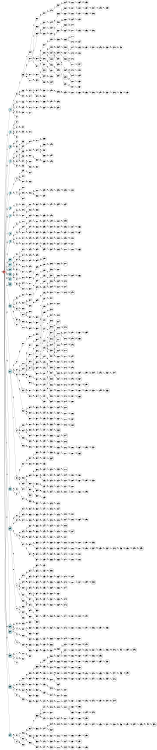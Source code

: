 digraph APTAALF {
__start0 [style = invis, shape = none, label = "", width = 0, height = 0];

rankdir=LR;
size="8,5";

s0 [style="filled", color="black", fillcolor="#ff817b" shape="circle", label="q0"];
s1 [style="rounded,filled", color="black", fillcolor="powderblue" shape="doublecircle", label="q1"];
s2 [style="filled", color="black", fillcolor="powderblue" shape="circle", label="q2"];
s3 [style="rounded,filled", color="black", fillcolor="powderblue" shape="doublecircle", label="q3"];
s4 [style="filled", color="black", fillcolor="powderblue" shape="circle", label="q4"];
s5 [style="filled", color="black", fillcolor="powderblue" shape="circle", label="q5"];
s6 [style="filled", color="black", fillcolor="powderblue" shape="circle", label="q6"];
s7 [style="filled", color="black", fillcolor="powderblue" shape="circle", label="q7"];
s8 [style="rounded,filled", color="black", fillcolor="powderblue" shape="doublecircle", label="q8"];
s9 [style="filled", color="black", fillcolor="powderblue" shape="circle", label="q9"];
s10 [style="filled", color="black", fillcolor="powderblue" shape="circle", label="q10"];
s11 [style="filled", color="black", fillcolor="powderblue" shape="circle", label="q11"];
s12 [style="filled", color="black", fillcolor="powderblue" shape="circle", label="q12"];
s13 [style="filled", color="black", fillcolor="powderblue" shape="circle", label="q13"];
s14 [style="filled", color="black", fillcolor="powderblue" shape="circle", label="q14"];
s15 [style="rounded,filled", color="black", fillcolor="powderblue" shape="doublecircle", label="q15"];
s16 [style="filled", color="black", fillcolor="powderblue" shape="circle", label="q16"];
s17 [style="rounded,filled", color="black", fillcolor="powderblue" shape="doublecircle", label="q17"];
s18 [style="filled", color="black", fillcolor="powderblue" shape="circle", label="q18"];
s19 [style="rounded,filled", color="black", fillcolor="powderblue" shape="doublecircle", label="q19"];
s20 [style="rounded,filled", color="black", fillcolor="powderblue" shape="doublecircle", label="q20"];
s21 [style="rounded,filled", color="black", fillcolor="powderblue" shape="doublecircle", label="q21"];
s22 [style="rounded,filled", color="black", fillcolor="powderblue" shape="doublecircle", label="q22"];
s23 [style="rounded,filled", color="black", fillcolor="powderblue" shape="doublecircle", label="q23"];
s24 [style="filled", color="black", fillcolor="powderblue" shape="circle", label="q24"];
s25 [style="filled", color="black", fillcolor="white" shape="circle", label="q25"];
s26 [style="filled", color="black", fillcolor="white" shape="circle", label="q26"];
s27 [style="filled", color="black", fillcolor="white" shape="circle", label="q27"];
s28 [style="filled", color="black", fillcolor="white" shape="circle", label="q28"];
s29 [style="filled", color="black", fillcolor="white" shape="circle", label="q29"];
s30 [style="rounded,filled", color="black", fillcolor="white" shape="doublecircle", label="q30"];
s31 [style="filled", color="black", fillcolor="white" shape="circle", label="q31"];
s32 [style="filled", color="black", fillcolor="white" shape="circle", label="q32"];
s33 [style="filled", color="black", fillcolor="white" shape="circle", label="q33"];
s34 [style="filled", color="black", fillcolor="white" shape="circle", label="q34"];
s35 [style="filled", color="black", fillcolor="white" shape="circle", label="q35"];
s36 [style="filled", color="black", fillcolor="white" shape="circle", label="q36"];
s37 [style="filled", color="black", fillcolor="white" shape="circle", label="q37"];
s38 [style="filled", color="black", fillcolor="white" shape="circle", label="q38"];
s39 [style="filled", color="black", fillcolor="white" shape="circle", label="q39"];
s40 [style="rounded,filled", color="black", fillcolor="white" shape="doublecircle", label="q40"];
s41 [style="filled", color="black", fillcolor="white" shape="circle", label="q41"];
s42 [style="filled", color="black", fillcolor="white" shape="circle", label="q42"];
s43 [style="filled", color="black", fillcolor="white" shape="circle", label="q43"];
s44 [style="filled", color="black", fillcolor="white" shape="circle", label="q44"];
s45 [style="filled", color="black", fillcolor="white" shape="circle", label="q45"];
s46 [style="filled", color="black", fillcolor="white" shape="circle", label="q46"];
s47 [style="filled", color="black", fillcolor="white" shape="circle", label="q47"];
s48 [style="filled", color="black", fillcolor="white" shape="circle", label="q48"];
s49 [style="filled", color="black", fillcolor="white" shape="circle", label="q49"];
s50 [style="filled", color="black", fillcolor="white" shape="circle", label="q50"];
s51 [style="filled", color="black", fillcolor="white" shape="circle", label="q51"];
s52 [style="filled", color="black", fillcolor="white" shape="circle", label="q52"];
s53 [style="filled", color="black", fillcolor="white" shape="circle", label="q53"];
s54 [style="filled", color="black", fillcolor="white" shape="circle", label="q54"];
s55 [style="filled", color="black", fillcolor="white" shape="circle", label="q55"];
s56 [style="filled", color="black", fillcolor="white" shape="circle", label="q56"];
s57 [style="filled", color="black", fillcolor="white" shape="circle", label="q57"];
s58 [style="rounded,filled", color="black", fillcolor="white" shape="doublecircle", label="q58"];
s59 [style="filled", color="black", fillcolor="white" shape="circle", label="q59"];
s60 [style="filled", color="black", fillcolor="white" shape="circle", label="q60"];
s61 [style="filled", color="black", fillcolor="white" shape="circle", label="q61"];
s62 [style="filled", color="black", fillcolor="white" shape="circle", label="q62"];
s63 [style="filled", color="black", fillcolor="white" shape="circle", label="q63"];
s64 [style="filled", color="black", fillcolor="white" shape="circle", label="q64"];
s65 [style="rounded,filled", color="black", fillcolor="white" shape="doublecircle", label="q65"];
s66 [style="filled", color="black", fillcolor="white" shape="circle", label="q66"];
s67 [style="filled", color="black", fillcolor="white" shape="circle", label="q67"];
s68 [style="filled", color="black", fillcolor="white" shape="circle", label="q68"];
s69 [style="filled", color="black", fillcolor="white" shape="circle", label="q69"];
s70 [style="filled", color="black", fillcolor="white" shape="circle", label="q70"];
s71 [style="filled", color="black", fillcolor="white" shape="circle", label="q71"];
s72 [style="filled", color="black", fillcolor="white" shape="circle", label="q72"];
s73 [style="filled", color="black", fillcolor="white" shape="circle", label="q73"];
s74 [style="filled", color="black", fillcolor="white" shape="circle", label="q74"];
s75 [style="filled", color="black", fillcolor="white" shape="circle", label="q75"];
s76 [style="rounded,filled", color="black", fillcolor="white" shape="doublecircle", label="q76"];
s77 [style="filled", color="black", fillcolor="white" shape="circle", label="q77"];
s78 [style="filled", color="black", fillcolor="white" shape="circle", label="q78"];
s79 [style="filled", color="black", fillcolor="white" shape="circle", label="q79"];
s80 [style="filled", color="black", fillcolor="white" shape="circle", label="q80"];
s81 [style="filled", color="black", fillcolor="white" shape="circle", label="q81"];
s82 [style="filled", color="black", fillcolor="white" shape="circle", label="q82"];
s83 [style="filled", color="black", fillcolor="white" shape="circle", label="q83"];
s84 [style="rounded,filled", color="black", fillcolor="white" shape="doublecircle", label="q84"];
s85 [style="rounded,filled", color="black", fillcolor="white" shape="doublecircle", label="q85"];
s86 [style="filled", color="black", fillcolor="white" shape="circle", label="q86"];
s87 [style="filled", color="black", fillcolor="white" shape="circle", label="q87"];
s88 [style="filled", color="black", fillcolor="white" shape="circle", label="q88"];
s89 [style="filled", color="black", fillcolor="white" shape="circle", label="q89"];
s90 [style="filled", color="black", fillcolor="white" shape="circle", label="q90"];
s91 [style="filled", color="black", fillcolor="white" shape="circle", label="q91"];
s92 [style="filled", color="black", fillcolor="white" shape="circle", label="q92"];
s93 [style="filled", color="black", fillcolor="white" shape="circle", label="q93"];
s94 [style="filled", color="black", fillcolor="white" shape="circle", label="q94"];
s95 [style="filled", color="black", fillcolor="white" shape="circle", label="q95"];
s96 [style="filled", color="black", fillcolor="white" shape="circle", label="q96"];
s97 [style="filled", color="black", fillcolor="white" shape="circle", label="q97"];
s98 [style="filled", color="black", fillcolor="white" shape="circle", label="q98"];
s99 [style="filled", color="black", fillcolor="white" shape="circle", label="q99"];
s100 [style="filled", color="black", fillcolor="white" shape="circle", label="q100"];
s101 [style="filled", color="black", fillcolor="white" shape="circle", label="q101"];
s102 [style="filled", color="black", fillcolor="white" shape="circle", label="q102"];
s103 [style="filled", color="black", fillcolor="white" shape="circle", label="q103"];
s104 [style="filled", color="black", fillcolor="white" shape="circle", label="q104"];
s105 [style="filled", color="black", fillcolor="white" shape="circle", label="q105"];
s106 [style="filled", color="black", fillcolor="white" shape="circle", label="q106"];
s107 [style="filled", color="black", fillcolor="white" shape="circle", label="q107"];
s108 [style="filled", color="black", fillcolor="white" shape="circle", label="q108"];
s109 [style="filled", color="black", fillcolor="white" shape="circle", label="q109"];
s110 [style="filled", color="black", fillcolor="white" shape="circle", label="q110"];
s111 [style="filled", color="black", fillcolor="white" shape="circle", label="q111"];
s112 [style="filled", color="black", fillcolor="white" shape="circle", label="q112"];
s113 [style="filled", color="black", fillcolor="white" shape="circle", label="q113"];
s114 [style="filled", color="black", fillcolor="white" shape="circle", label="q114"];
s115 [style="filled", color="black", fillcolor="white" shape="circle", label="q115"];
s116 [style="filled", color="black", fillcolor="white" shape="circle", label="q116"];
s117 [style="filled", color="black", fillcolor="white" shape="circle", label="q117"];
s118 [style="filled", color="black", fillcolor="white" shape="circle", label="q118"];
s119 [style="filled", color="black", fillcolor="white" shape="circle", label="q119"];
s120 [style="filled", color="black", fillcolor="white" shape="circle", label="q120"];
s121 [style="filled", color="black", fillcolor="white" shape="circle", label="q121"];
s122 [style="filled", color="black", fillcolor="white" shape="circle", label="q122"];
s123 [style="filled", color="black", fillcolor="white" shape="circle", label="q123"];
s124 [style="rounded,filled", color="black", fillcolor="white" shape="doublecircle", label="q124"];
s125 [style="filled", color="black", fillcolor="white" shape="circle", label="q125"];
s126 [style="filled", color="black", fillcolor="white" shape="circle", label="q126"];
s127 [style="filled", color="black", fillcolor="white" shape="circle", label="q127"];
s128 [style="filled", color="black", fillcolor="white" shape="circle", label="q128"];
s129 [style="filled", color="black", fillcolor="white" shape="circle", label="q129"];
s130 [style="filled", color="black", fillcolor="white" shape="circle", label="q130"];
s131 [style="rounded,filled", color="black", fillcolor="white" shape="doublecircle", label="q131"];
s132 [style="filled", color="black", fillcolor="white" shape="circle", label="q132"];
s133 [style="filled", color="black", fillcolor="white" shape="circle", label="q133"];
s134 [style="filled", color="black", fillcolor="white" shape="circle", label="q134"];
s135 [style="filled", color="black", fillcolor="white" shape="circle", label="q135"];
s136 [style="filled", color="black", fillcolor="white" shape="circle", label="q136"];
s137 [style="filled", color="black", fillcolor="white" shape="circle", label="q137"];
s138 [style="filled", color="black", fillcolor="white" shape="circle", label="q138"];
s139 [style="filled", color="black", fillcolor="white" shape="circle", label="q139"];
s140 [style="filled", color="black", fillcolor="white" shape="circle", label="q140"];
s141 [style="filled", color="black", fillcolor="white" shape="circle", label="q141"];
s142 [style="filled", color="black", fillcolor="white" shape="circle", label="q142"];
s143 [style="filled", color="black", fillcolor="white" shape="circle", label="q143"];
s144 [style="filled", color="black", fillcolor="white" shape="circle", label="q144"];
s145 [style="filled", color="black", fillcolor="white" shape="circle", label="q145"];
s146 [style="filled", color="black", fillcolor="white" shape="circle", label="q146"];
s147 [style="filled", color="black", fillcolor="white" shape="circle", label="q147"];
s148 [style="filled", color="black", fillcolor="white" shape="circle", label="q148"];
s149 [style="filled", color="black", fillcolor="white" shape="circle", label="q149"];
s150 [style="filled", color="black", fillcolor="white" shape="circle", label="q150"];
s151 [style="filled", color="black", fillcolor="white" shape="circle", label="q151"];
s152 [style="filled", color="black", fillcolor="white" shape="circle", label="q152"];
s153 [style="filled", color="black", fillcolor="white" shape="circle", label="q153"];
s154 [style="filled", color="black", fillcolor="white" shape="circle", label="q154"];
s155 [style="filled", color="black", fillcolor="white" shape="circle", label="q155"];
s156 [style="filled", color="black", fillcolor="white" shape="circle", label="q156"];
s157 [style="filled", color="black", fillcolor="white" shape="circle", label="q157"];
s158 [style="filled", color="black", fillcolor="white" shape="circle", label="q158"];
s159 [style="filled", color="black", fillcolor="white" shape="circle", label="q159"];
s160 [style="filled", color="black", fillcolor="white" shape="circle", label="q160"];
s161 [style="filled", color="black", fillcolor="white" shape="circle", label="q161"];
s162 [style="filled", color="black", fillcolor="white" shape="circle", label="q162"];
s163 [style="rounded,filled", color="black", fillcolor="white" shape="doublecircle", label="q163"];
s164 [style="filled", color="black", fillcolor="white" shape="circle", label="q164"];
s165 [style="filled", color="black", fillcolor="white" shape="circle", label="q165"];
s166 [style="filled", color="black", fillcolor="white" shape="circle", label="q166"];
s167 [style="rounded,filled", color="black", fillcolor="white" shape="doublecircle", label="q167"];
s168 [style="filled", color="black", fillcolor="white" shape="circle", label="q168"];
s169 [style="filled", color="black", fillcolor="white" shape="circle", label="q169"];
s170 [style="rounded,filled", color="black", fillcolor="white" shape="doublecircle", label="q170"];
s171 [style="filled", color="black", fillcolor="white" shape="circle", label="q171"];
s172 [style="filled", color="black", fillcolor="white" shape="circle", label="q172"];
s173 [style="filled", color="black", fillcolor="white" shape="circle", label="q173"];
s174 [style="filled", color="black", fillcolor="white" shape="circle", label="q174"];
s175 [style="filled", color="black", fillcolor="white" shape="circle", label="q175"];
s176 [style="filled", color="black", fillcolor="white" shape="circle", label="q176"];
s177 [style="filled", color="black", fillcolor="white" shape="circle", label="q177"];
s178 [style="filled", color="black", fillcolor="white" shape="circle", label="q178"];
s179 [style="filled", color="black", fillcolor="white" shape="circle", label="q179"];
s180 [style="filled", color="black", fillcolor="white" shape="circle", label="q180"];
s181 [style="filled", color="black", fillcolor="white" shape="circle", label="q181"];
s182 [style="filled", color="black", fillcolor="white" shape="circle", label="q182"];
s183 [style="filled", color="black", fillcolor="white" shape="circle", label="q183"];
s184 [style="filled", color="black", fillcolor="white" shape="circle", label="q184"];
s185 [style="filled", color="black", fillcolor="white" shape="circle", label="q185"];
s186 [style="filled", color="black", fillcolor="white" shape="circle", label="q186"];
s187 [style="filled", color="black", fillcolor="white" shape="circle", label="q187"];
s188 [style="filled", color="black", fillcolor="white" shape="circle", label="q188"];
s189 [style="filled", color="black", fillcolor="white" shape="circle", label="q189"];
s190 [style="filled", color="black", fillcolor="white" shape="circle", label="q190"];
s191 [style="filled", color="black", fillcolor="white" shape="circle", label="q191"];
s192 [style="filled", color="black", fillcolor="white" shape="circle", label="q192"];
s193 [style="filled", color="black", fillcolor="white" shape="circle", label="q193"];
s194 [style="filled", color="black", fillcolor="white" shape="circle", label="q194"];
s195 [style="filled", color="black", fillcolor="white" shape="circle", label="q195"];
s196 [style="filled", color="black", fillcolor="white" shape="circle", label="q196"];
s197 [style="filled", color="black", fillcolor="white" shape="circle", label="q197"];
s198 [style="filled", color="black", fillcolor="white" shape="circle", label="q198"];
s199 [style="filled", color="black", fillcolor="white" shape="circle", label="q199"];
s200 [style="filled", color="black", fillcolor="white" shape="circle", label="q200"];
s201 [style="filled", color="black", fillcolor="white" shape="circle", label="q201"];
s202 [style="filled", color="black", fillcolor="white" shape="circle", label="q202"];
s203 [style="filled", color="black", fillcolor="white" shape="circle", label="q203"];
s204 [style="filled", color="black", fillcolor="white" shape="circle", label="q204"];
s205 [style="filled", color="black", fillcolor="white" shape="circle", label="q205"];
s206 [style="filled", color="black", fillcolor="white" shape="circle", label="q206"];
s207 [style="filled", color="black", fillcolor="white" shape="circle", label="q207"];
s208 [style="filled", color="black", fillcolor="white" shape="circle", label="q208"];
s209 [style="filled", color="black", fillcolor="white" shape="circle", label="q209"];
s210 [style="filled", color="black", fillcolor="white" shape="circle", label="q210"];
s211 [style="filled", color="black", fillcolor="white" shape="circle", label="q211"];
s212 [style="filled", color="black", fillcolor="white" shape="circle", label="q212"];
s213 [style="filled", color="black", fillcolor="white" shape="circle", label="q213"];
s214 [style="rounded,filled", color="black", fillcolor="white" shape="doublecircle", label="q214"];
s215 [style="filled", color="black", fillcolor="white" shape="circle", label="q215"];
s216 [style="filled", color="black", fillcolor="white" shape="circle", label="q216"];
s217 [style="filled", color="black", fillcolor="white" shape="circle", label="q217"];
s218 [style="filled", color="black", fillcolor="white" shape="circle", label="q218"];
s219 [style="filled", color="black", fillcolor="white" shape="circle", label="q219"];
s220 [style="filled", color="black", fillcolor="white" shape="circle", label="q220"];
s221 [style="filled", color="black", fillcolor="white" shape="circle", label="q221"];
s222 [style="filled", color="black", fillcolor="white" shape="circle", label="q222"];
s223 [style="filled", color="black", fillcolor="white" shape="circle", label="q223"];
s224 [style="filled", color="black", fillcolor="white" shape="circle", label="q224"];
s225 [style="filled", color="black", fillcolor="white" shape="circle", label="q225"];
s226 [style="filled", color="black", fillcolor="white" shape="circle", label="q226"];
s227 [style="filled", color="black", fillcolor="white" shape="circle", label="q227"];
s228 [style="filled", color="black", fillcolor="white" shape="circle", label="q228"];
s229 [style="filled", color="black", fillcolor="white" shape="circle", label="q229"];
s230 [style="filled", color="black", fillcolor="white" shape="circle", label="q230"];
s231 [style="filled", color="black", fillcolor="white" shape="circle", label="q231"];
s232 [style="rounded,filled", color="black", fillcolor="white" shape="doublecircle", label="q232"];
s233 [style="filled", color="black", fillcolor="white" shape="circle", label="q233"];
s234 [style="filled", color="black", fillcolor="white" shape="circle", label="q234"];
s235 [style="filled", color="black", fillcolor="white" shape="circle", label="q235"];
s236 [style="filled", color="black", fillcolor="white" shape="circle", label="q236"];
s237 [style="filled", color="black", fillcolor="white" shape="circle", label="q237"];
s238 [style="filled", color="black", fillcolor="white" shape="circle", label="q238"];
s239 [style="filled", color="black", fillcolor="white" shape="circle", label="q239"];
s240 [style="filled", color="black", fillcolor="white" shape="circle", label="q240"];
s241 [style="filled", color="black", fillcolor="white" shape="circle", label="q241"];
s242 [style="filled", color="black", fillcolor="white" shape="circle", label="q242"];
s243 [style="filled", color="black", fillcolor="white" shape="circle", label="q243"];
s244 [style="filled", color="black", fillcolor="white" shape="circle", label="q244"];
s245 [style="filled", color="black", fillcolor="white" shape="circle", label="q245"];
s246 [style="filled", color="black", fillcolor="white" shape="circle", label="q246"];
s247 [style="filled", color="black", fillcolor="white" shape="circle", label="q247"];
s248 [style="filled", color="black", fillcolor="white" shape="circle", label="q248"];
s249 [style="filled", color="black", fillcolor="white" shape="circle", label="q249"];
s250 [style="filled", color="black", fillcolor="white" shape="circle", label="q250"];
s251 [style="filled", color="black", fillcolor="white" shape="circle", label="q251"];
s252 [style="filled", color="black", fillcolor="white" shape="circle", label="q252"];
s253 [style="filled", color="black", fillcolor="white" shape="circle", label="q253"];
s254 [style="filled", color="black", fillcolor="white" shape="circle", label="q254"];
s255 [style="filled", color="black", fillcolor="white" shape="circle", label="q255"];
s256 [style="filled", color="black", fillcolor="white" shape="circle", label="q256"];
s257 [style="filled", color="black", fillcolor="white" shape="circle", label="q257"];
s258 [style="filled", color="black", fillcolor="white" shape="circle", label="q258"];
s259 [style="filled", color="black", fillcolor="white" shape="circle", label="q259"];
s260 [style="filled", color="black", fillcolor="white" shape="circle", label="q260"];
s261 [style="filled", color="black", fillcolor="white" shape="circle", label="q261"];
s262 [style="filled", color="black", fillcolor="white" shape="circle", label="q262"];
s263 [style="filled", color="black", fillcolor="white" shape="circle", label="q263"];
s264 [style="rounded,filled", color="black", fillcolor="white" shape="doublecircle", label="q264"];
s265 [style="filled", color="black", fillcolor="white" shape="circle", label="q265"];
s266 [style="filled", color="black", fillcolor="white" shape="circle", label="q266"];
s267 [style="filled", color="black", fillcolor="white" shape="circle", label="q267"];
s268 [style="filled", color="black", fillcolor="white" shape="circle", label="q268"];
s269 [style="filled", color="black", fillcolor="white" shape="circle", label="q269"];
s270 [style="rounded,filled", color="black", fillcolor="white" shape="doublecircle", label="q270"];
s271 [style="filled", color="black", fillcolor="white" shape="circle", label="q271"];
s272 [style="filled", color="black", fillcolor="white" shape="circle", label="q272"];
s273 [style="filled", color="black", fillcolor="white" shape="circle", label="q273"];
s274 [style="filled", color="black", fillcolor="white" shape="circle", label="q274"];
s275 [style="filled", color="black", fillcolor="white" shape="circle", label="q275"];
s276 [style="filled", color="black", fillcolor="white" shape="circle", label="q276"];
s277 [style="filled", color="black", fillcolor="white" shape="circle", label="q277"];
s278 [style="filled", color="black", fillcolor="white" shape="circle", label="q278"];
s279 [style="filled", color="black", fillcolor="white" shape="circle", label="q279"];
s280 [style="filled", color="black", fillcolor="white" shape="circle", label="q280"];
s281 [style="filled", color="black", fillcolor="white" shape="circle", label="q281"];
s282 [style="filled", color="black", fillcolor="white" shape="circle", label="q282"];
s283 [style="filled", color="black", fillcolor="white" shape="circle", label="q283"];
s284 [style="filled", color="black", fillcolor="white" shape="circle", label="q284"];
s285 [style="filled", color="black", fillcolor="white" shape="circle", label="q285"];
s286 [style="filled", color="black", fillcolor="white" shape="circle", label="q286"];
s287 [style="filled", color="black", fillcolor="white" shape="circle", label="q287"];
s288 [style="filled", color="black", fillcolor="white" shape="circle", label="q288"];
s289 [style="filled", color="black", fillcolor="white" shape="circle", label="q289"];
s290 [style="filled", color="black", fillcolor="white" shape="circle", label="q290"];
s291 [style="filled", color="black", fillcolor="white" shape="circle", label="q291"];
s292 [style="filled", color="black", fillcolor="white" shape="circle", label="q292"];
s293 [style="filled", color="black", fillcolor="white" shape="circle", label="q293"];
s294 [style="filled", color="black", fillcolor="white" shape="circle", label="q294"];
s295 [style="filled", color="black", fillcolor="white" shape="circle", label="q295"];
s296 [style="filled", color="black", fillcolor="white" shape="circle", label="q296"];
s297 [style="filled", color="black", fillcolor="white" shape="circle", label="q297"];
s298 [style="filled", color="black", fillcolor="white" shape="circle", label="q298"];
s299 [style="filled", color="black", fillcolor="white" shape="circle", label="q299"];
s300 [style="filled", color="black", fillcolor="white" shape="circle", label="q300"];
s301 [style="filled", color="black", fillcolor="white" shape="circle", label="q301"];
s302 [style="filled", color="black", fillcolor="white" shape="circle", label="q302"];
s303 [style="filled", color="black", fillcolor="white" shape="circle", label="q303"];
s304 [style="filled", color="black", fillcolor="white" shape="circle", label="q304"];
s305 [style="filled", color="black", fillcolor="white" shape="circle", label="q305"];
s306 [style="filled", color="black", fillcolor="white" shape="circle", label="q306"];
s307 [style="filled", color="black", fillcolor="white" shape="circle", label="q307"];
s308 [style="filled", color="black", fillcolor="white" shape="circle", label="q308"];
s309 [style="filled", color="black", fillcolor="white" shape="circle", label="q309"];
s310 [style="filled", color="black", fillcolor="white" shape="circle", label="q310"];
s311 [style="filled", color="black", fillcolor="white" shape="circle", label="q311"];
s312 [style="filled", color="black", fillcolor="white" shape="circle", label="q312"];
s313 [style="filled", color="black", fillcolor="white" shape="circle", label="q313"];
s314 [style="filled", color="black", fillcolor="white" shape="circle", label="q314"];
s315 [style="filled", color="black", fillcolor="white" shape="circle", label="q315"];
s316 [style="filled", color="black", fillcolor="white" shape="circle", label="q316"];
s317 [style="filled", color="black", fillcolor="white" shape="circle", label="q317"];
s318 [style="filled", color="black", fillcolor="white" shape="circle", label="q318"];
s319 [style="filled", color="black", fillcolor="white" shape="circle", label="q319"];
s320 [style="filled", color="black", fillcolor="white" shape="circle", label="q320"];
s321 [style="filled", color="black", fillcolor="white" shape="circle", label="q321"];
s322 [style="filled", color="black", fillcolor="white" shape="circle", label="q322"];
s323 [style="filled", color="black", fillcolor="white" shape="circle", label="q323"];
s324 [style="filled", color="black", fillcolor="white" shape="circle", label="q324"];
s325 [style="filled", color="black", fillcolor="white" shape="circle", label="q325"];
s326 [style="filled", color="black", fillcolor="white" shape="circle", label="q326"];
s327 [style="filled", color="black", fillcolor="white" shape="circle", label="q327"];
s328 [style="filled", color="black", fillcolor="white" shape="circle", label="q328"];
s329 [style="filled", color="black", fillcolor="white" shape="circle", label="q329"];
s330 [style="filled", color="black", fillcolor="white" shape="circle", label="q330"];
s331 [style="filled", color="black", fillcolor="white" shape="circle", label="q331"];
s332 [style="filled", color="black", fillcolor="white" shape="circle", label="q332"];
s333 [style="filled", color="black", fillcolor="white" shape="circle", label="q333"];
s334 [style="filled", color="black", fillcolor="white" shape="circle", label="q334"];
s335 [style="filled", color="black", fillcolor="white" shape="circle", label="q335"];
s336 [style="filled", color="black", fillcolor="white" shape="circle", label="q336"];
s337 [style="filled", color="black", fillcolor="white" shape="circle", label="q337"];
s338 [style="filled", color="black", fillcolor="white" shape="circle", label="q338"];
s339 [style="filled", color="black", fillcolor="white" shape="circle", label="q339"];
s340 [style="filled", color="black", fillcolor="white" shape="circle", label="q340"];
s341 [style="filled", color="black", fillcolor="white" shape="circle", label="q341"];
s342 [style="filled", color="black", fillcolor="white" shape="circle", label="q342"];
s343 [style="filled", color="black", fillcolor="white" shape="circle", label="q343"];
s344 [style="filled", color="black", fillcolor="white" shape="circle", label="q344"];
s345 [style="filled", color="black", fillcolor="white" shape="circle", label="q345"];
s346 [style="filled", color="black", fillcolor="white" shape="circle", label="q346"];
s347 [style="filled", color="black", fillcolor="white" shape="circle", label="q347"];
s348 [style="filled", color="black", fillcolor="white" shape="circle", label="q348"];
s349 [style="filled", color="black", fillcolor="white" shape="circle", label="q349"];
s350 [style="filled", color="black", fillcolor="white" shape="circle", label="q350"];
s351 [style="filled", color="black", fillcolor="white" shape="circle", label="q351"];
s352 [style="rounded,filled", color="black", fillcolor="white" shape="doublecircle", label="q352"];
s353 [style="filled", color="black", fillcolor="white" shape="circle", label="q353"];
s354 [style="filled", color="black", fillcolor="white" shape="circle", label="q354"];
s355 [style="filled", color="black", fillcolor="white" shape="circle", label="q355"];
s356 [style="filled", color="black", fillcolor="white" shape="circle", label="q356"];
s357 [style="filled", color="black", fillcolor="white" shape="circle", label="q357"];
s358 [style="rounded,filled", color="black", fillcolor="white" shape="doublecircle", label="q358"];
s359 [style="filled", color="black", fillcolor="white" shape="circle", label="q359"];
s360 [style="filled", color="black", fillcolor="white" shape="circle", label="q360"];
s361 [style="filled", color="black", fillcolor="white" shape="circle", label="q361"];
s362 [style="filled", color="black", fillcolor="white" shape="circle", label="q362"];
s363 [style="filled", color="black", fillcolor="white" shape="circle", label="q363"];
s364 [style="filled", color="black", fillcolor="white" shape="circle", label="q364"];
s365 [style="rounded,filled", color="black", fillcolor="white" shape="doublecircle", label="q365"];
s366 [style="filled", color="black", fillcolor="white" shape="circle", label="q366"];
s367 [style="filled", color="black", fillcolor="white" shape="circle", label="q367"];
s368 [style="filled", color="black", fillcolor="white" shape="circle", label="q368"];
s369 [style="filled", color="black", fillcolor="white" shape="circle", label="q369"];
s370 [style="filled", color="black", fillcolor="white" shape="circle", label="q370"];
s371 [style="filled", color="black", fillcolor="white" shape="circle", label="q371"];
s372 [style="filled", color="black", fillcolor="white" shape="circle", label="q372"];
s373 [style="filled", color="black", fillcolor="white" shape="circle", label="q373"];
s374 [style="filled", color="black", fillcolor="white" shape="circle", label="q374"];
s375 [style="filled", color="black", fillcolor="white" shape="circle", label="q375"];
s376 [style="filled", color="black", fillcolor="white" shape="circle", label="q376"];
s377 [style="filled", color="black", fillcolor="white" shape="circle", label="q377"];
s378 [style="rounded,filled", color="black", fillcolor="white" shape="doublecircle", label="q378"];
s379 [style="filled", color="black", fillcolor="white" shape="circle", label="q379"];
s380 [style="filled", color="black", fillcolor="white" shape="circle", label="q380"];
s381 [style="filled", color="black", fillcolor="white" shape="circle", label="q381"];
s382 [style="filled", color="black", fillcolor="white" shape="circle", label="q382"];
s383 [style="filled", color="black", fillcolor="white" shape="circle", label="q383"];
s384 [style="filled", color="black", fillcolor="white" shape="circle", label="q384"];
s385 [style="filled", color="black", fillcolor="white" shape="circle", label="q385"];
s386 [style="filled", color="black", fillcolor="white" shape="circle", label="q386"];
s387 [style="filled", color="black", fillcolor="white" shape="circle", label="q387"];
s388 [style="filled", color="black", fillcolor="white" shape="circle", label="q388"];
s389 [style="filled", color="black", fillcolor="white" shape="circle", label="q389"];
s390 [style="filled", color="black", fillcolor="white" shape="circle", label="q390"];
s391 [style="filled", color="black", fillcolor="white" shape="circle", label="q391"];
s392 [style="filled", color="black", fillcolor="white" shape="circle", label="q392"];
s393 [style="filled", color="black", fillcolor="white" shape="circle", label="q393"];
s394 [style="filled", color="black", fillcolor="white" shape="circle", label="q394"];
s395 [style="filled", color="black", fillcolor="white" shape="circle", label="q395"];
s396 [style="filled", color="black", fillcolor="white" shape="circle", label="q396"];
s397 [style="filled", color="black", fillcolor="white" shape="circle", label="q397"];
s398 [style="filled", color="black", fillcolor="white" shape="circle", label="q398"];
s399 [style="filled", color="black", fillcolor="white" shape="circle", label="q399"];
s400 [style="rounded,filled", color="black", fillcolor="white" shape="doublecircle", label="q400"];
s401 [style="filled", color="black", fillcolor="white" shape="circle", label="q401"];
s402 [style="filled", color="black", fillcolor="white" shape="circle", label="q402"];
s403 [style="filled", color="black", fillcolor="white" shape="circle", label="q403"];
s404 [style="filled", color="black", fillcolor="white" shape="circle", label="q404"];
s405 [style="filled", color="black", fillcolor="white" shape="circle", label="q405"];
s406 [style="filled", color="black", fillcolor="white" shape="circle", label="q406"];
s407 [style="filled", color="black", fillcolor="white" shape="circle", label="q407"];
s408 [style="filled", color="black", fillcolor="white" shape="circle", label="q408"];
s409 [style="filled", color="black", fillcolor="white" shape="circle", label="q409"];
s410 [style="filled", color="black", fillcolor="white" shape="circle", label="q410"];
s411 [style="filled", color="black", fillcolor="white" shape="circle", label="q411"];
s412 [style="filled", color="black", fillcolor="white" shape="circle", label="q412"];
s413 [style="filled", color="black", fillcolor="white" shape="circle", label="q413"];
s414 [style="filled", color="black", fillcolor="white" shape="circle", label="q414"];
s415 [style="filled", color="black", fillcolor="white" shape="circle", label="q415"];
s416 [style="filled", color="black", fillcolor="white" shape="circle", label="q416"];
s417 [style="filled", color="black", fillcolor="white" shape="circle", label="q417"];
s418 [style="filled", color="black", fillcolor="white" shape="circle", label="q418"];
s419 [style="filled", color="black", fillcolor="white" shape="circle", label="q419"];
s420 [style="filled", color="black", fillcolor="white" shape="circle", label="q420"];
s421 [style="filled", color="black", fillcolor="white" shape="circle", label="q421"];
s422 [style="filled", color="black", fillcolor="white" shape="circle", label="q422"];
s423 [style="filled", color="black", fillcolor="white" shape="circle", label="q423"];
s424 [style="filled", color="black", fillcolor="white" shape="circle", label="q424"];
s425 [style="filled", color="black", fillcolor="white" shape="circle", label="q425"];
s426 [style="filled", color="black", fillcolor="white" shape="circle", label="q426"];
s427 [style="filled", color="black", fillcolor="white" shape="circle", label="q427"];
s428 [style="filled", color="black", fillcolor="white" shape="circle", label="q428"];
s429 [style="filled", color="black", fillcolor="white" shape="circle", label="q429"];
s430 [style="filled", color="black", fillcolor="white" shape="circle", label="q430"];
s431 [style="filled", color="black", fillcolor="white" shape="circle", label="q431"];
s432 [style="filled", color="black", fillcolor="white" shape="circle", label="q432"];
s433 [style="filled", color="black", fillcolor="white" shape="circle", label="q433"];
s434 [style="filled", color="black", fillcolor="white" shape="circle", label="q434"];
s435 [style="filled", color="black", fillcolor="white" shape="circle", label="q435"];
s436 [style="filled", color="black", fillcolor="white" shape="circle", label="q436"];
s437 [style="filled", color="black", fillcolor="white" shape="circle", label="q437"];
s438 [style="filled", color="black", fillcolor="white" shape="circle", label="q438"];
s439 [style="filled", color="black", fillcolor="white" shape="circle", label="q439"];
s440 [style="filled", color="black", fillcolor="white" shape="circle", label="q440"];
s441 [style="filled", color="black", fillcolor="white" shape="circle", label="q441"];
s442 [style="filled", color="black", fillcolor="white" shape="circle", label="q442"];
s443 [style="filled", color="black", fillcolor="white" shape="circle", label="q443"];
s444 [style="filled", color="black", fillcolor="white" shape="circle", label="q444"];
s445 [style="filled", color="black", fillcolor="white" shape="circle", label="q445"];
s446 [style="filled", color="black", fillcolor="white" shape="circle", label="q446"];
s447 [style="filled", color="black", fillcolor="white" shape="circle", label="q447"];
s448 [style="filled", color="black", fillcolor="white" shape="circle", label="q448"];
s449 [style="filled", color="black", fillcolor="white" shape="circle", label="q449"];
s450 [style="filled", color="black", fillcolor="white" shape="circle", label="q450"];
s451 [style="filled", color="black", fillcolor="white" shape="circle", label="q451"];
s452 [style="filled", color="black", fillcolor="white" shape="circle", label="q452"];
s453 [style="filled", color="black", fillcolor="white" shape="circle", label="q453"];
s454 [style="filled", color="black", fillcolor="white" shape="circle", label="q454"];
s455 [style="filled", color="black", fillcolor="white" shape="circle", label="q455"];
s456 [style="filled", color="black", fillcolor="white" shape="circle", label="q456"];
s457 [style="filled", color="black", fillcolor="white" shape="circle", label="q457"];
s458 [style="filled", color="black", fillcolor="white" shape="circle", label="q458"];
s459 [style="filled", color="black", fillcolor="white" shape="circle", label="q459"];
s460 [style="filled", color="black", fillcolor="white" shape="circle", label="q460"];
s461 [style="filled", color="black", fillcolor="white" shape="circle", label="q461"];
s462 [style="filled", color="black", fillcolor="white" shape="circle", label="q462"];
s463 [style="filled", color="black", fillcolor="white" shape="circle", label="q463"];
s464 [style="filled", color="black", fillcolor="white" shape="circle", label="q464"];
s465 [style="filled", color="black", fillcolor="white" shape="circle", label="q465"];
s466 [style="filled", color="black", fillcolor="white" shape="circle", label="q466"];
s467 [style="filled", color="black", fillcolor="white" shape="circle", label="q467"];
s468 [style="filled", color="black", fillcolor="white" shape="circle", label="q468"];
s469 [style="filled", color="black", fillcolor="white" shape="circle", label="q469"];
s470 [style="filled", color="black", fillcolor="white" shape="circle", label="q470"];
s471 [style="filled", color="black", fillcolor="white" shape="circle", label="q471"];
s472 [style="filled", color="black", fillcolor="white" shape="circle", label="q472"];
s473 [style="filled", color="black", fillcolor="white" shape="circle", label="q473"];
s474 [style="filled", color="black", fillcolor="white" shape="circle", label="q474"];
s475 [style="filled", color="black", fillcolor="white" shape="circle", label="q475"];
s476 [style="filled", color="black", fillcolor="white" shape="circle", label="q476"];
s477 [style="filled", color="black", fillcolor="white" shape="circle", label="q477"];
s478 [style="filled", color="black", fillcolor="white" shape="circle", label="q478"];
s479 [style="filled", color="black", fillcolor="white" shape="circle", label="q479"];
s480 [style="filled", color="black", fillcolor="white" shape="circle", label="q480"];
s481 [style="filled", color="black", fillcolor="white" shape="circle", label="q481"];
s482 [style="filled", color="black", fillcolor="white" shape="circle", label="q482"];
s483 [style="filled", color="black", fillcolor="white" shape="circle", label="q483"];
s484 [style="rounded,filled", color="black", fillcolor="white" shape="doublecircle", label="q484"];
s485 [style="rounded,filled", color="black", fillcolor="white" shape="doublecircle", label="q485"];
s486 [style="filled", color="black", fillcolor="white" shape="circle", label="q486"];
s487 [style="filled", color="black", fillcolor="white" shape="circle", label="q487"];
s488 [style="filled", color="black", fillcolor="white" shape="circle", label="q488"];
s489 [style="rounded,filled", color="black", fillcolor="white" shape="doublecircle", label="q489"];
s490 [style="filled", color="black", fillcolor="white" shape="circle", label="q490"];
s491 [style="filled", color="black", fillcolor="white" shape="circle", label="q491"];
s492 [style="filled", color="black", fillcolor="white" shape="circle", label="q492"];
s493 [style="filled", color="black", fillcolor="white" shape="circle", label="q493"];
s494 [style="filled", color="black", fillcolor="white" shape="circle", label="q494"];
s495 [style="filled", color="black", fillcolor="white" shape="circle", label="q495"];
s496 [style="filled", color="black", fillcolor="white" shape="circle", label="q496"];
s497 [style="filled", color="black", fillcolor="white" shape="circle", label="q497"];
s498 [style="filled", color="black", fillcolor="white" shape="circle", label="q498"];
s499 [style="filled", color="black", fillcolor="white" shape="circle", label="q499"];
s500 [style="filled", color="black", fillcolor="white" shape="circle", label="q500"];
s501 [style="filled", color="black", fillcolor="white" shape="circle", label="q501"];
s502 [style="filled", color="black", fillcolor="white" shape="circle", label="q502"];
s503 [style="filled", color="black", fillcolor="white" shape="circle", label="q503"];
s504 [style="filled", color="black", fillcolor="white" shape="circle", label="q504"];
s505 [style="filled", color="black", fillcolor="white" shape="circle", label="q505"];
s506 [style="filled", color="black", fillcolor="white" shape="circle", label="q506"];
s507 [style="rounded,filled", color="black", fillcolor="white" shape="doublecircle", label="q507"];
s508 [style="filled", color="black", fillcolor="white" shape="circle", label="q508"];
s509 [style="filled", color="black", fillcolor="white" shape="circle", label="q509"];
s510 [style="filled", color="black", fillcolor="white" shape="circle", label="q510"];
s511 [style="filled", color="black", fillcolor="white" shape="circle", label="q511"];
s512 [style="filled", color="black", fillcolor="white" shape="circle", label="q512"];
s513 [style="filled", color="black", fillcolor="white" shape="circle", label="q513"];
s514 [style="filled", color="black", fillcolor="white" shape="circle", label="q514"];
s515 [style="filled", color="black", fillcolor="white" shape="circle", label="q515"];
s516 [style="rounded,filled", color="black", fillcolor="white" shape="doublecircle", label="q516"];
s517 [style="rounded,filled", color="black", fillcolor="white" shape="doublecircle", label="q517"];
s518 [style="rounded,filled", color="black", fillcolor="white" shape="doublecircle", label="q518"];
s519 [style="filled", color="black", fillcolor="white" shape="circle", label="q519"];
s520 [style="filled", color="black", fillcolor="white" shape="circle", label="q520"];
s521 [style="filled", color="black", fillcolor="white" shape="circle", label="q521"];
s522 [style="filled", color="black", fillcolor="white" shape="circle", label="q522"];
s523 [style="filled", color="black", fillcolor="white" shape="circle", label="q523"];
s524 [style="filled", color="black", fillcolor="white" shape="circle", label="q524"];
s525 [style="rounded,filled", color="black", fillcolor="white" shape="doublecircle", label="q525"];
s526 [style="filled", color="black", fillcolor="white" shape="circle", label="q526"];
s527 [style="filled", color="black", fillcolor="white" shape="circle", label="q527"];
s528 [style="filled", color="black", fillcolor="white" shape="circle", label="q528"];
s529 [style="filled", color="black", fillcolor="white" shape="circle", label="q529"];
s530 [style="filled", color="black", fillcolor="white" shape="circle", label="q530"];
s531 [style="filled", color="black", fillcolor="white" shape="circle", label="q531"];
s532 [style="filled", color="black", fillcolor="white" shape="circle", label="q532"];
s533 [style="filled", color="black", fillcolor="white" shape="circle", label="q533"];
s534 [style="filled", color="black", fillcolor="white" shape="circle", label="q534"];
s535 [style="filled", color="black", fillcolor="white" shape="circle", label="q535"];
s536 [style="filled", color="black", fillcolor="white" shape="circle", label="q536"];
s537 [style="filled", color="black", fillcolor="white" shape="circle", label="q537"];
s538 [style="filled", color="black", fillcolor="white" shape="circle", label="q538"];
s539 [style="rounded,filled", color="black", fillcolor="white" shape="doublecircle", label="q539"];
s540 [style="filled", color="black", fillcolor="white" shape="circle", label="q540"];
s541 [style="filled", color="black", fillcolor="white" shape="circle", label="q541"];
s542 [style="filled", color="black", fillcolor="white" shape="circle", label="q542"];
s543 [style="filled", color="black", fillcolor="white" shape="circle", label="q543"];
s544 [style="filled", color="black", fillcolor="white" shape="circle", label="q544"];
s545 [style="filled", color="black", fillcolor="white" shape="circle", label="q545"];
s546 [style="filled", color="black", fillcolor="white" shape="circle", label="q546"];
s547 [style="filled", color="black", fillcolor="white" shape="circle", label="q547"];
s548 [style="filled", color="black", fillcolor="white" shape="circle", label="q548"];
s549 [style="filled", color="black", fillcolor="white" shape="circle", label="q549"];
s550 [style="filled", color="black", fillcolor="white" shape="circle", label="q550"];
s551 [style="filled", color="black", fillcolor="white" shape="circle", label="q551"];
s552 [style="filled", color="black", fillcolor="white" shape="circle", label="q552"];
s553 [style="filled", color="black", fillcolor="white" shape="circle", label="q553"];
s554 [style="filled", color="black", fillcolor="white" shape="circle", label="q554"];
s555 [style="filled", color="black", fillcolor="white" shape="circle", label="q555"];
s556 [style="rounded,filled", color="black", fillcolor="white" shape="doublecircle", label="q556"];
s557 [style="filled", color="black", fillcolor="white" shape="circle", label="q557"];
s558 [style="filled", color="black", fillcolor="white" shape="circle", label="q558"];
s559 [style="filled", color="black", fillcolor="white" shape="circle", label="q559"];
s560 [style="filled", color="black", fillcolor="white" shape="circle", label="q560"];
s561 [style="filled", color="black", fillcolor="white" shape="circle", label="q561"];
s562 [style="filled", color="black", fillcolor="white" shape="circle", label="q562"];
s563 [style="filled", color="black", fillcolor="white" shape="circle", label="q563"];
s564 [style="filled", color="black", fillcolor="white" shape="circle", label="q564"];
s565 [style="filled", color="black", fillcolor="white" shape="circle", label="q565"];
s566 [style="rounded,filled", color="black", fillcolor="white" shape="doublecircle", label="q566"];
s567 [style="filled", color="black", fillcolor="white" shape="circle", label="q567"];
s568 [style="filled", color="black", fillcolor="white" shape="circle", label="q568"];
s569 [style="filled", color="black", fillcolor="white" shape="circle", label="q569"];
s570 [style="filled", color="black", fillcolor="white" shape="circle", label="q570"];
s571 [style="filled", color="black", fillcolor="white" shape="circle", label="q571"];
s572 [style="filled", color="black", fillcolor="white" shape="circle", label="q572"];
s573 [style="filled", color="black", fillcolor="white" shape="circle", label="q573"];
s574 [style="filled", color="black", fillcolor="white" shape="circle", label="q574"];
s575 [style="filled", color="black", fillcolor="white" shape="circle", label="q575"];
s576 [style="filled", color="black", fillcolor="white" shape="circle", label="q576"];
s577 [style="filled", color="black", fillcolor="white" shape="circle", label="q577"];
s578 [style="filled", color="black", fillcolor="white" shape="circle", label="q578"];
s579 [style="filled", color="black", fillcolor="white" shape="circle", label="q579"];
s580 [style="rounded,filled", color="black", fillcolor="white" shape="doublecircle", label="q580"];
s581 [style="filled", color="black", fillcolor="white" shape="circle", label="q581"];
s582 [style="filled", color="black", fillcolor="white" shape="circle", label="q582"];
s583 [style="filled", color="black", fillcolor="white" shape="circle", label="q583"];
s584 [style="filled", color="black", fillcolor="white" shape="circle", label="q584"];
s585 [style="filled", color="black", fillcolor="white" shape="circle", label="q585"];
s586 [style="filled", color="black", fillcolor="white" shape="circle", label="q586"];
s587 [style="filled", color="black", fillcolor="white" shape="circle", label="q587"];
s588 [style="filled", color="black", fillcolor="white" shape="circle", label="q588"];
s589 [style="filled", color="black", fillcolor="white" shape="circle", label="q589"];
s590 [style="rounded,filled", color="black", fillcolor="white" shape="doublecircle", label="q590"];
s591 [style="filled", color="black", fillcolor="white" shape="circle", label="q591"];
s592 [style="filled", color="black", fillcolor="white" shape="circle", label="q592"];
s593 [style="filled", color="black", fillcolor="white" shape="circle", label="q593"];
s594 [style="filled", color="black", fillcolor="white" shape="circle", label="q594"];
s595 [style="filled", color="black", fillcolor="white" shape="circle", label="q595"];
s596 [style="filled", color="black", fillcolor="white" shape="circle", label="q596"];
s597 [style="rounded,filled", color="black", fillcolor="white" shape="doublecircle", label="q597"];
s598 [style="filled", color="black", fillcolor="white" shape="circle", label="q598"];
s599 [style="filled", color="black", fillcolor="white" shape="circle", label="q599"];
s600 [style="filled", color="black", fillcolor="white" shape="circle", label="q600"];
s601 [style="filled", color="black", fillcolor="white" shape="circle", label="q601"];
s602 [style="filled", color="black", fillcolor="white" shape="circle", label="q602"];
s603 [style="filled", color="black", fillcolor="white" shape="circle", label="q603"];
s604 [style="filled", color="black", fillcolor="white" shape="circle", label="q604"];
s605 [style="filled", color="black", fillcolor="white" shape="circle", label="q605"];
s606 [style="filled", color="black", fillcolor="white" shape="circle", label="q606"];
s607 [style="filled", color="black", fillcolor="white" shape="circle", label="q607"];
s608 [style="filled", color="black", fillcolor="white" shape="circle", label="q608"];
s609 [style="filled", color="black", fillcolor="white" shape="circle", label="q609"];
s610 [style="filled", color="black", fillcolor="white" shape="circle", label="q610"];
s611 [style="filled", color="black", fillcolor="white" shape="circle", label="q611"];
s612 [style="filled", color="black", fillcolor="white" shape="circle", label="q612"];
s613 [style="filled", color="black", fillcolor="white" shape="circle", label="q613"];
s614 [style="rounded,filled", color="black", fillcolor="white" shape="doublecircle", label="q614"];
s615 [style="filled", color="black", fillcolor="white" shape="circle", label="q615"];
s616 [style="filled", color="black", fillcolor="white" shape="circle", label="q616"];
s617 [style="rounded,filled", color="black", fillcolor="white" shape="doublecircle", label="q617"];
s618 [style="filled", color="black", fillcolor="white" shape="circle", label="q618"];
s619 [style="filled", color="black", fillcolor="white" shape="circle", label="q619"];
s620 [style="filled", color="black", fillcolor="white" shape="circle", label="q620"];
s621 [style="filled", color="black", fillcolor="white" shape="circle", label="q621"];
s622 [style="filled", color="black", fillcolor="white" shape="circle", label="q622"];
s623 [style="filled", color="black", fillcolor="white" shape="circle", label="q623"];
s624 [style="filled", color="black", fillcolor="white" shape="circle", label="q624"];
s625 [style="filled", color="black", fillcolor="white" shape="circle", label="q625"];
s626 [style="filled", color="black", fillcolor="white" shape="circle", label="q626"];
s627 [style="filled", color="black", fillcolor="white" shape="circle", label="q627"];
s628 [style="filled", color="black", fillcolor="white" shape="circle", label="q628"];
s629 [style="filled", color="black", fillcolor="white" shape="circle", label="q629"];
s630 [style="filled", color="black", fillcolor="white" shape="circle", label="q630"];
s631 [style="filled", color="black", fillcolor="white" shape="circle", label="q631"];
s632 [style="filled", color="black", fillcolor="white" shape="circle", label="q632"];
s633 [style="rounded,filled", color="black", fillcolor="white" shape="doublecircle", label="q633"];
s634 [style="filled", color="black", fillcolor="white" shape="circle", label="q634"];
s635 [style="filled", color="black", fillcolor="white" shape="circle", label="q635"];
s636 [style="filled", color="black", fillcolor="white" shape="circle", label="q636"];
s637 [style="filled", color="black", fillcolor="white" shape="circle", label="q637"];
s638 [style="filled", color="black", fillcolor="white" shape="circle", label="q638"];
s639 [style="filled", color="black", fillcolor="white" shape="circle", label="q639"];
s640 [style="filled", color="black", fillcolor="white" shape="circle", label="q640"];
s641 [style="filled", color="black", fillcolor="white" shape="circle", label="q641"];
s642 [style="filled", color="black", fillcolor="white" shape="circle", label="q642"];
s643 [style="filled", color="black", fillcolor="white" shape="circle", label="q643"];
s644 [style="filled", color="black", fillcolor="white" shape="circle", label="q644"];
s645 [style="filled", color="black", fillcolor="white" shape="circle", label="q645"];
s646 [style="filled", color="black", fillcolor="white" shape="circle", label="q646"];
s647 [style="filled", color="black", fillcolor="white" shape="circle", label="q647"];
s648 [style="filled", color="black", fillcolor="white" shape="circle", label="q648"];
s649 [style="filled", color="black", fillcolor="white" shape="circle", label="q649"];
s650 [style="filled", color="black", fillcolor="white" shape="circle", label="q650"];
s651 [style="filled", color="black", fillcolor="white" shape="circle", label="q651"];
s652 [style="filled", color="black", fillcolor="white" shape="circle", label="q652"];
s653 [style="filled", color="black", fillcolor="white" shape="circle", label="q653"];
s654 [style="filled", color="black", fillcolor="white" shape="circle", label="q654"];
s655 [style="filled", color="black", fillcolor="white" shape="circle", label="q655"];
s656 [style="filled", color="black", fillcolor="white" shape="circle", label="q656"];
s657 [style="filled", color="black", fillcolor="white" shape="circle", label="q657"];
s658 [style="filled", color="black", fillcolor="white" shape="circle", label="q658"];
s659 [style="filled", color="black", fillcolor="white" shape="circle", label="q659"];
s660 [style="filled", color="black", fillcolor="white" shape="circle", label="q660"];
s661 [style="filled", color="black", fillcolor="white" shape="circle", label="q661"];
s662 [style="filled", color="black", fillcolor="white" shape="circle", label="q662"];
s663 [style="filled", color="black", fillcolor="white" shape="circle", label="q663"];
s664 [style="filled", color="black", fillcolor="white" shape="circle", label="q664"];
s665 [style="filled", color="black", fillcolor="white" shape="circle", label="q665"];
s666 [style="filled", color="black", fillcolor="white" shape="circle", label="q666"];
s667 [style="filled", color="black", fillcolor="white" shape="circle", label="q667"];
s668 [style="filled", color="black", fillcolor="white" shape="circle", label="q668"];
s669 [style="filled", color="black", fillcolor="white" shape="circle", label="q669"];
s670 [style="filled", color="black", fillcolor="white" shape="circle", label="q670"];
s671 [style="filled", color="black", fillcolor="white" shape="circle", label="q671"];
s672 [style="filled", color="black", fillcolor="white" shape="circle", label="q672"];
s673 [style="filled", color="black", fillcolor="white" shape="circle", label="q673"];
s674 [style="filled", color="black", fillcolor="white" shape="circle", label="q674"];
s675 [style="filled", color="black", fillcolor="white" shape="circle", label="q675"];
s676 [style="filled", color="black", fillcolor="white" shape="circle", label="q676"];
s677 [style="filled", color="black", fillcolor="white" shape="circle", label="q677"];
s678 [style="filled", color="black", fillcolor="white" shape="circle", label="q678"];
s679 [style="filled", color="black", fillcolor="white" shape="circle", label="q679"];
s680 [style="filled", color="black", fillcolor="white" shape="circle", label="q680"];
s681 [style="filled", color="black", fillcolor="white" shape="circle", label="q681"];
s682 [style="filled", color="black", fillcolor="white" shape="circle", label="q682"];
s683 [style="filled", color="black", fillcolor="white" shape="circle", label="q683"];
s684 [style="filled", color="black", fillcolor="white" shape="circle", label="q684"];
s685 [style="filled", color="black", fillcolor="white" shape="circle", label="q685"];
s686 [style="rounded,filled", color="black", fillcolor="white" shape="doublecircle", label="q686"];
s687 [style="filled", color="black", fillcolor="white" shape="circle", label="q687"];
s688 [style="rounded,filled", color="black", fillcolor="white" shape="doublecircle", label="q688"];
s689 [style="filled", color="black", fillcolor="white" shape="circle", label="q689"];
s690 [style="rounded,filled", color="black", fillcolor="white" shape="doublecircle", label="q690"];
s691 [style="filled", color="black", fillcolor="white" shape="circle", label="q691"];
s692 [style="filled", color="black", fillcolor="white" shape="circle", label="q692"];
s693 [style="filled", color="black", fillcolor="white" shape="circle", label="q693"];
s694 [style="filled", color="black", fillcolor="white" shape="circle", label="q694"];
s695 [style="rounded,filled", color="black", fillcolor="white" shape="doublecircle", label="q695"];
s696 [style="filled", color="black", fillcolor="white" shape="circle", label="q696"];
s697 [style="filled", color="black", fillcolor="white" shape="circle", label="q697"];
s698 [style="filled", color="black", fillcolor="white" shape="circle", label="q698"];
s699 [style="filled", color="black", fillcolor="white" shape="circle", label="q699"];
s700 [style="filled", color="black", fillcolor="white" shape="circle", label="q700"];
s701 [style="rounded,filled", color="black", fillcolor="white" shape="doublecircle", label="q701"];
s702 [style="filled", color="black", fillcolor="white" shape="circle", label="q702"];
s703 [style="filled", color="black", fillcolor="white" shape="circle", label="q703"];
s704 [style="filled", color="black", fillcolor="white" shape="circle", label="q704"];
s705 [style="filled", color="black", fillcolor="white" shape="circle", label="q705"];
s706 [style="rounded,filled", color="black", fillcolor="white" shape="doublecircle", label="q706"];
s707 [style="filled", color="black", fillcolor="white" shape="circle", label="q707"];
s708 [style="filled", color="black", fillcolor="white" shape="circle", label="q708"];
s709 [style="filled", color="black", fillcolor="white" shape="circle", label="q709"];
s710 [style="rounded,filled", color="black", fillcolor="white" shape="doublecircle", label="q710"];
s711 [style="filled", color="black", fillcolor="white" shape="circle", label="q711"];
s712 [style="filled", color="black", fillcolor="white" shape="circle", label="q712"];
s713 [style="filled", color="black", fillcolor="white" shape="circle", label="q713"];
s714 [style="filled", color="black", fillcolor="white" shape="circle", label="q714"];
s715 [style="filled", color="black", fillcolor="white" shape="circle", label="q715"];
s716 [style="filled", color="black", fillcolor="white" shape="circle", label="q716"];
s717 [style="filled", color="black", fillcolor="white" shape="circle", label="q717"];
s718 [style="filled", color="black", fillcolor="white" shape="circle", label="q718"];
s719 [style="filled", color="black", fillcolor="white" shape="circle", label="q719"];
s720 [style="rounded,filled", color="black", fillcolor="white" shape="doublecircle", label="q720"];
s721 [style="filled", color="black", fillcolor="white" shape="circle", label="q721"];
s722 [style="filled", color="black", fillcolor="white" shape="circle", label="q722"];
s723 [style="filled", color="black", fillcolor="white" shape="circle", label="q723"];
s724 [style="rounded,filled", color="black", fillcolor="white" shape="doublecircle", label="q724"];
s725 [style="rounded,filled", color="black", fillcolor="white" shape="doublecircle", label="q725"];
s726 [style="filled", color="black", fillcolor="white" shape="circle", label="q726"];
s727 [style="filled", color="black", fillcolor="white" shape="circle", label="q727"];
s728 [style="rounded,filled", color="black", fillcolor="white" shape="doublecircle", label="q728"];
s729 [style="filled", color="black", fillcolor="white" shape="circle", label="q729"];
s730 [style="filled", color="black", fillcolor="white" shape="circle", label="q730"];
s731 [style="filled", color="black", fillcolor="white" shape="circle", label="q731"];
s732 [style="filled", color="black", fillcolor="white" shape="circle", label="q732"];
s733 [style="filled", color="black", fillcolor="white" shape="circle", label="q733"];
s734 [style="filled", color="black", fillcolor="white" shape="circle", label="q734"];
s735 [style="rounded,filled", color="black", fillcolor="white" shape="doublecircle", label="q735"];
s736 [style="filled", color="black", fillcolor="white" shape="circle", label="q736"];
s737 [style="filled", color="black", fillcolor="white" shape="circle", label="q737"];
s738 [style="filled", color="black", fillcolor="white" shape="circle", label="q738"];
s739 [style="filled", color="black", fillcolor="white" shape="circle", label="q739"];
s740 [style="filled", color="black", fillcolor="white" shape="circle", label="q740"];
s741 [style="filled", color="black", fillcolor="white" shape="circle", label="q741"];
s742 [style="filled", color="black", fillcolor="white" shape="circle", label="q742"];
s743 [style="filled", color="black", fillcolor="white" shape="circle", label="q743"];
s744 [style="filled", color="black", fillcolor="white" shape="circle", label="q744"];
s745 [style="filled", color="black", fillcolor="white" shape="circle", label="q745"];
s746 [style="rounded,filled", color="black", fillcolor="white" shape="doublecircle", label="q746"];
s747 [style="filled", color="black", fillcolor="white" shape="circle", label="q747"];
s748 [style="filled", color="black", fillcolor="white" shape="circle", label="q748"];
s749 [style="filled", color="black", fillcolor="white" shape="circle", label="q749"];
s750 [style="filled", color="black", fillcolor="white" shape="circle", label="q750"];
s751 [style="filled", color="black", fillcolor="white" shape="circle", label="q751"];
s752 [style="filled", color="black", fillcolor="white" shape="circle", label="q752"];
s753 [style="filled", color="black", fillcolor="white" shape="circle", label="q753"];
s754 [style="filled", color="black", fillcolor="white" shape="circle", label="q754"];
s755 [style="filled", color="black", fillcolor="white" shape="circle", label="q755"];
s756 [style="filled", color="black", fillcolor="white" shape="circle", label="q756"];
s757 [style="filled", color="black", fillcolor="white" shape="circle", label="q757"];
s758 [style="filled", color="black", fillcolor="white" shape="circle", label="q758"];
s759 [style="filled", color="black", fillcolor="white" shape="circle", label="q759"];
s760 [style="filled", color="black", fillcolor="white" shape="circle", label="q760"];
s761 [style="filled", color="black", fillcolor="white" shape="circle", label="q761"];
s762 [style="filled", color="black", fillcolor="white" shape="circle", label="q762"];
s763 [style="filled", color="black", fillcolor="white" shape="circle", label="q763"];
s764 [style="filled", color="black", fillcolor="white" shape="circle", label="q764"];
s765 [style="filled", color="black", fillcolor="white" shape="circle", label="q765"];
s766 [style="filled", color="black", fillcolor="white" shape="circle", label="q766"];
s767 [style="filled", color="black", fillcolor="white" shape="circle", label="q767"];
s768 [style="filled", color="black", fillcolor="white" shape="circle", label="q768"];
s769 [style="filled", color="black", fillcolor="white" shape="circle", label="q769"];
s770 [style="filled", color="black", fillcolor="white" shape="circle", label="q770"];
s771 [style="filled", color="black", fillcolor="white" shape="circle", label="q771"];
s772 [style="filled", color="black", fillcolor="white" shape="circle", label="q772"];
s773 [style="filled", color="black", fillcolor="white" shape="circle", label="q773"];
s774 [style="filled", color="black", fillcolor="white" shape="circle", label="q774"];
s775 [style="filled", color="black", fillcolor="white" shape="circle", label="q775"];
s776 [style="filled", color="black", fillcolor="white" shape="circle", label="q776"];
s777 [style="filled", color="black", fillcolor="white" shape="circle", label="q777"];
s778 [style="filled", color="black", fillcolor="white" shape="circle", label="q778"];
s779 [style="filled", color="black", fillcolor="white" shape="circle", label="q779"];
s780 [style="filled", color="black", fillcolor="white" shape="circle", label="q780"];
s781 [style="filled", color="black", fillcolor="white" shape="circle", label="q781"];
s782 [style="filled", color="black", fillcolor="white" shape="circle", label="q782"];
s783 [style="filled", color="black", fillcolor="white" shape="circle", label="q783"];
s784 [style="filled", color="black", fillcolor="white" shape="circle", label="q784"];
s785 [style="filled", color="black", fillcolor="white" shape="circle", label="q785"];
s786 [style="filled", color="black", fillcolor="white" shape="circle", label="q786"];
s787 [style="filled", color="black", fillcolor="white" shape="circle", label="q787"];
s788 [style="filled", color="black", fillcolor="white" shape="circle", label="q788"];
s789 [style="filled", color="black", fillcolor="white" shape="circle", label="q789"];
s790 [style="rounded,filled", color="black", fillcolor="white" shape="doublecircle", label="q790"];
s791 [style="filled", color="black", fillcolor="white" shape="circle", label="q791"];
s792 [style="rounded,filled", color="black", fillcolor="white" shape="doublecircle", label="q792"];
s793 [style="rounded,filled", color="black", fillcolor="white" shape="doublecircle", label="q793"];
s794 [style="filled", color="black", fillcolor="white" shape="circle", label="q794"];
s795 [style="filled", color="black", fillcolor="white" shape="circle", label="q795"];
s796 [style="filled", color="black", fillcolor="white" shape="circle", label="q796"];
s797 [style="filled", color="black", fillcolor="white" shape="circle", label="q797"];
s798 [style="filled", color="black", fillcolor="white" shape="circle", label="q798"];
s799 [style="filled", color="black", fillcolor="white" shape="circle", label="q799"];
s800 [style="filled", color="black", fillcolor="white" shape="circle", label="q800"];
s801 [style="filled", color="black", fillcolor="white" shape="circle", label="q801"];
s802 [style="filled", color="black", fillcolor="white" shape="circle", label="q802"];
s803 [style="filled", color="black", fillcolor="white" shape="circle", label="q803"];
s804 [style="filled", color="black", fillcolor="white" shape="circle", label="q804"];
s805 [style="rounded,filled", color="black", fillcolor="white" shape="doublecircle", label="q805"];
s806 [style="filled", color="black", fillcolor="white" shape="circle", label="q806"];
s807 [style="filled", color="black", fillcolor="white" shape="circle", label="q807"];
s808 [style="filled", color="black", fillcolor="white" shape="circle", label="q808"];
s809 [style="filled", color="black", fillcolor="white" shape="circle", label="q809"];
s810 [style="filled", color="black", fillcolor="white" shape="circle", label="q810"];
s811 [style="filled", color="black", fillcolor="white" shape="circle", label="q811"];
s812 [style="filled", color="black", fillcolor="white" shape="circle", label="q812"];
s813 [style="filled", color="black", fillcolor="white" shape="circle", label="q813"];
s814 [style="rounded,filled", color="black", fillcolor="white" shape="doublecircle", label="q814"];
s815 [style="filled", color="black", fillcolor="white" shape="circle", label="q815"];
s816 [style="filled", color="black", fillcolor="white" shape="circle", label="q816"];
s817 [style="filled", color="black", fillcolor="white" shape="circle", label="q817"];
s818 [style="filled", color="black", fillcolor="white" shape="circle", label="q818"];
s819 [style="filled", color="black", fillcolor="white" shape="circle", label="q819"];
s820 [style="filled", color="black", fillcolor="white" shape="circle", label="q820"];
s821 [style="filled", color="black", fillcolor="white" shape="circle", label="q821"];
s822 [style="filled", color="black", fillcolor="white" shape="circle", label="q822"];
s823 [style="filled", color="black", fillcolor="white" shape="circle", label="q823"];
s824 [style="filled", color="black", fillcolor="white" shape="circle", label="q824"];
s825 [style="filled", color="black", fillcolor="white" shape="circle", label="q825"];
s826 [style="filled", color="black", fillcolor="white" shape="circle", label="q826"];
s827 [style="filled", color="black", fillcolor="white" shape="circle", label="q827"];
s828 [style="filled", color="black", fillcolor="white" shape="circle", label="q828"];
s829 [style="filled", color="black", fillcolor="white" shape="circle", label="q829"];
s830 [style="filled", color="black", fillcolor="white" shape="circle", label="q830"];
s831 [style="filled", color="black", fillcolor="white" shape="circle", label="q831"];
s832 [style="filled", color="black", fillcolor="white" shape="circle", label="q832"];
s833 [style="filled", color="black", fillcolor="white" shape="circle", label="q833"];
s834 [style="filled", color="black", fillcolor="white" shape="circle", label="q834"];
s835 [style="filled", color="black", fillcolor="white" shape="circle", label="q835"];
s836 [style="filled", color="black", fillcolor="white" shape="circle", label="q836"];
s837 [style="filled", color="black", fillcolor="white" shape="circle", label="q837"];
s838 [style="filled", color="black", fillcolor="white" shape="circle", label="q838"];
s839 [style="filled", color="black", fillcolor="white" shape="circle", label="q839"];
s840 [style="filled", color="black", fillcolor="white" shape="circle", label="q840"];
s841 [style="filled", color="black", fillcolor="white" shape="circle", label="q841"];
s842 [style="filled", color="black", fillcolor="white" shape="circle", label="q842"];
s843 [style="filled", color="black", fillcolor="white" shape="circle", label="q843"];
s844 [style="filled", color="black", fillcolor="white" shape="circle", label="q844"];
s845 [style="filled", color="black", fillcolor="white" shape="circle", label="q845"];
s846 [style="filled", color="black", fillcolor="white" shape="circle", label="q846"];
s847 [style="rounded,filled", color="black", fillcolor="white" shape="doublecircle", label="q847"];
s848 [style="filled", color="black", fillcolor="white" shape="circle", label="q848"];
s849 [style="filled", color="black", fillcolor="white" shape="circle", label="q849"];
s850 [style="filled", color="black", fillcolor="white" shape="circle", label="q850"];
s851 [style="filled", color="black", fillcolor="white" shape="circle", label="q851"];
s852 [style="filled", color="black", fillcolor="white" shape="circle", label="q852"];
s853 [style="filled", color="black", fillcolor="white" shape="circle", label="q853"];
s854 [style="filled", color="black", fillcolor="white" shape="circle", label="q854"];
s855 [style="filled", color="black", fillcolor="white" shape="circle", label="q855"];
s856 [style="filled", color="black", fillcolor="white" shape="circle", label="q856"];
s857 [style="filled", color="black", fillcolor="white" shape="circle", label="q857"];
s858 [style="rounded,filled", color="black", fillcolor="white" shape="doublecircle", label="q858"];
s859 [style="filled", color="black", fillcolor="white" shape="circle", label="q859"];
s860 [style="rounded,filled", color="black", fillcolor="white" shape="doublecircle", label="q860"];
s861 [style="filled", color="black", fillcolor="white" shape="circle", label="q861"];
s862 [style="filled", color="black", fillcolor="white" shape="circle", label="q862"];
s863 [style="rounded,filled", color="black", fillcolor="white" shape="doublecircle", label="q863"];
s864 [style="filled", color="black", fillcolor="white" shape="circle", label="q864"];
s865 [style="rounded,filled", color="black", fillcolor="white" shape="doublecircle", label="q865"];
s866 [style="filled", color="black", fillcolor="white" shape="circle", label="q866"];
s867 [style="filled", color="black", fillcolor="white" shape="circle", label="q867"];
s868 [style="filled", color="black", fillcolor="white" shape="circle", label="q868"];
s869 [style="filled", color="black", fillcolor="white" shape="circle", label="q869"];
s870 [style="filled", color="black", fillcolor="white" shape="circle", label="q870"];
s871 [style="filled", color="black", fillcolor="white" shape="circle", label="q871"];
s872 [style="filled", color="black", fillcolor="white" shape="circle", label="q872"];
s873 [style="filled", color="black", fillcolor="white" shape="circle", label="q873"];
s874 [style="filled", color="black", fillcolor="white" shape="circle", label="q874"];
s875 [style="filled", color="black", fillcolor="white" shape="circle", label="q875"];
s876 [style="filled", color="black", fillcolor="white" shape="circle", label="q876"];
s877 [style="filled", color="black", fillcolor="white" shape="circle", label="q877"];
s878 [style="filled", color="black", fillcolor="white" shape="circle", label="q878"];
s879 [style="filled", color="black", fillcolor="white" shape="circle", label="q879"];
s880 [style="filled", color="black", fillcolor="white" shape="circle", label="q880"];
s881 [style="filled", color="black", fillcolor="white" shape="circle", label="q881"];
s882 [style="rounded,filled", color="black", fillcolor="white" shape="doublecircle", label="q882"];
s883 [style="filled", color="black", fillcolor="white" shape="circle", label="q883"];
s884 [style="filled", color="black", fillcolor="white" shape="circle", label="q884"];
s885 [style="filled", color="black", fillcolor="white" shape="circle", label="q885"];
s886 [style="rounded,filled", color="black", fillcolor="white" shape="doublecircle", label="q886"];
s887 [style="filled", color="black", fillcolor="white" shape="circle", label="q887"];
s888 [style="filled", color="black", fillcolor="white" shape="circle", label="q888"];
s889 [style="filled", color="black", fillcolor="white" shape="circle", label="q889"];
s890 [style="filled", color="black", fillcolor="white" shape="circle", label="q890"];
s891 [style="rounded,filled", color="black", fillcolor="white" shape="doublecircle", label="q891"];
s892 [style="filled", color="black", fillcolor="white" shape="circle", label="q892"];
s893 [style="filled", color="black", fillcolor="white" shape="circle", label="q893"];
s894 [style="filled", color="black", fillcolor="white" shape="circle", label="q894"];
s895 [style="filled", color="black", fillcolor="white" shape="circle", label="q895"];
s896 [style="filled", color="black", fillcolor="white" shape="circle", label="q896"];
s897 [style="filled", color="black", fillcolor="white" shape="circle", label="q897"];
s898 [style="filled", color="black", fillcolor="white" shape="circle", label="q898"];
s899 [style="filled", color="black", fillcolor="white" shape="circle", label="q899"];
s900 [style="filled", color="black", fillcolor="white" shape="circle", label="q900"];
s901 [style="rounded,filled", color="black", fillcolor="white" shape="doublecircle", label="q901"];
s902 [style="filled", color="black", fillcolor="white" shape="circle", label="q902"];
s903 [style="filled", color="black", fillcolor="white" shape="circle", label="q903"];
s904 [style="filled", color="black", fillcolor="white" shape="circle", label="q904"];
s905 [style="filled", color="black", fillcolor="white" shape="circle", label="q905"];
s906 [style="filled", color="black", fillcolor="white" shape="circle", label="q906"];
s907 [style="filled", color="black", fillcolor="white" shape="circle", label="q907"];
s908 [style="filled", color="black", fillcolor="white" shape="circle", label="q908"];
s909 [style="filled", color="black", fillcolor="white" shape="circle", label="q909"];
s910 [style="filled", color="black", fillcolor="white" shape="circle", label="q910"];
s911 [style="filled", color="black", fillcolor="white" shape="circle", label="q911"];
s912 [style="rounded,filled", color="black", fillcolor="white" shape="doublecircle", label="q912"];
s913 [style="filled", color="black", fillcolor="white" shape="circle", label="q913"];
s914 [style="filled", color="black", fillcolor="white" shape="circle", label="q914"];
s915 [style="filled", color="black", fillcolor="white" shape="circle", label="q915"];
s916 [style="filled", color="black", fillcolor="white" shape="circle", label="q916"];
s917 [style="filled", color="black", fillcolor="white" shape="circle", label="q917"];
s918 [style="filled", color="black", fillcolor="white" shape="circle", label="q918"];
s919 [style="filled", color="black", fillcolor="white" shape="circle", label="q919"];
s920 [style="rounded,filled", color="black", fillcolor="white" shape="doublecircle", label="q920"];
s921 [style="filled", color="black", fillcolor="white" shape="circle", label="q921"];
s922 [style="rounded,filled", color="black", fillcolor="white" shape="doublecircle", label="q922"];
s923 [style="filled", color="black", fillcolor="white" shape="circle", label="q923"];
s924 [style="filled", color="black", fillcolor="white" shape="circle", label="q924"];
s925 [style="filled", color="black", fillcolor="white" shape="circle", label="q925"];
s926 [style="filled", color="black", fillcolor="white" shape="circle", label="q926"];
s927 [style="filled", color="black", fillcolor="white" shape="circle", label="q927"];
s928 [style="filled", color="black", fillcolor="white" shape="circle", label="q928"];
s929 [style="filled", color="black", fillcolor="white" shape="circle", label="q929"];
s930 [style="filled", color="black", fillcolor="white" shape="circle", label="q930"];
s931 [style="filled", color="black", fillcolor="white" shape="circle", label="q931"];
s932 [style="filled", color="black", fillcolor="white" shape="circle", label="q932"];
s933 [style="filled", color="black", fillcolor="white" shape="circle", label="q933"];
s934 [style="filled", color="black", fillcolor="white" shape="circle", label="q934"];
s935 [style="rounded,filled", color="black", fillcolor="white" shape="doublecircle", label="q935"];
s936 [style="filled", color="black", fillcolor="white" shape="circle", label="q936"];
s937 [style="filled", color="black", fillcolor="white" shape="circle", label="q937"];
s938 [style="filled", color="black", fillcolor="white" shape="circle", label="q938"];
s939 [style="filled", color="black", fillcolor="white" shape="circle", label="q939"];
s940 [style="filled", color="black", fillcolor="white" shape="circle", label="q940"];
s941 [style="filled", color="black", fillcolor="white" shape="circle", label="q941"];
s942 [style="filled", color="black", fillcolor="white" shape="circle", label="q942"];
s943 [style="filled", color="black", fillcolor="white" shape="circle", label="q943"];
s944 [style="filled", color="black", fillcolor="white" shape="circle", label="q944"];
s945 [style="filled", color="black", fillcolor="white" shape="circle", label="q945"];
s946 [style="filled", color="black", fillcolor="white" shape="circle", label="q946"];
s947 [style="filled", color="black", fillcolor="white" shape="circle", label="q947"];
s948 [style="filled", color="black", fillcolor="white" shape="circle", label="q948"];
s949 [style="filled", color="black", fillcolor="white" shape="circle", label="q949"];
s950 [style="filled", color="black", fillcolor="white" shape="circle", label="q950"];
s951 [style="filled", color="black", fillcolor="white" shape="circle", label="q951"];
s952 [style="filled", color="black", fillcolor="white" shape="circle", label="q952"];
s953 [style="rounded,filled", color="black", fillcolor="white" shape="doublecircle", label="q953"];
s954 [style="filled", color="black", fillcolor="white" shape="circle", label="q954"];
s955 [style="filled", color="black", fillcolor="white" shape="circle", label="q955"];
s956 [style="filled", color="black", fillcolor="white" shape="circle", label="q956"];
s957 [style="filled", color="black", fillcolor="white" shape="circle", label="q957"];
s958 [style="filled", color="black", fillcolor="white" shape="circle", label="q958"];
s959 [style="filled", color="black", fillcolor="white" shape="circle", label="q959"];
s960 [style="filled", color="black", fillcolor="white" shape="circle", label="q960"];
s961 [style="filled", color="black", fillcolor="white" shape="circle", label="q961"];
s962 [style="filled", color="black", fillcolor="white" shape="circle", label="q962"];
s963 [style="rounded,filled", color="black", fillcolor="white" shape="doublecircle", label="q963"];
s964 [style="filled", color="black", fillcolor="white" shape="circle", label="q964"];
s965 [style="filled", color="black", fillcolor="white" shape="circle", label="q965"];
s966 [style="filled", color="black", fillcolor="white" shape="circle", label="q966"];
s967 [style="rounded,filled", color="black", fillcolor="white" shape="doublecircle", label="q967"];
s968 [style="filled", color="black", fillcolor="white" shape="circle", label="q968"];
s969 [style="filled", color="black", fillcolor="white" shape="circle", label="q969"];
s970 [style="filled", color="black", fillcolor="white" shape="circle", label="q970"];
s971 [style="filled", color="black", fillcolor="white" shape="circle", label="q971"];
s972 [style="filled", color="black", fillcolor="white" shape="circle", label="q972"];
s973 [style="filled", color="black", fillcolor="white" shape="circle", label="q973"];
s974 [style="filled", color="black", fillcolor="white" shape="circle", label="q974"];
s975 [style="filled", color="black", fillcolor="white" shape="circle", label="q975"];
s976 [style="filled", color="black", fillcolor="white" shape="circle", label="q976"];
s977 [style="filled", color="black", fillcolor="white" shape="circle", label="q977"];
s978 [style="rounded,filled", color="black", fillcolor="white" shape="doublecircle", label="q978"];
s979 [style="rounded,filled", color="black", fillcolor="white" shape="doublecircle", label="q979"];
s980 [style="filled", color="black", fillcolor="white" shape="circle", label="q980"];
s981 [style="filled", color="black", fillcolor="white" shape="circle", label="q981"];
s982 [style="filled", color="black", fillcolor="white" shape="circle", label="q982"];
s983 [style="filled", color="black", fillcolor="white" shape="circle", label="q983"];
s984 [style="filled", color="black", fillcolor="white" shape="circle", label="q984"];
s985 [style="filled", color="black", fillcolor="white" shape="circle", label="q985"];
s986 [style="filled", color="black", fillcolor="white" shape="circle", label="q986"];
s987 [style="filled", color="black", fillcolor="white" shape="circle", label="q987"];
s988 [style="filled", color="black", fillcolor="white" shape="circle", label="q988"];
s989 [style="filled", color="black", fillcolor="white" shape="circle", label="q989"];
s990 [style="rounded,filled", color="black", fillcolor="white" shape="doublecircle", label="q990"];
s991 [style="filled", color="black", fillcolor="white" shape="circle", label="q991"];
s992 [style="filled", color="black", fillcolor="white" shape="circle", label="q992"];
s993 [style="rounded,filled", color="black", fillcolor="white" shape="doublecircle", label="q993"];
s994 [style="filled", color="black", fillcolor="white" shape="circle", label="q994"];
s995 [style="rounded,filled", color="black", fillcolor="white" shape="doublecircle", label="q995"];
s996 [style="filled", color="black", fillcolor="white" shape="circle", label="q996"];
s997 [style="filled", color="black", fillcolor="white" shape="circle", label="q997"];
s998 [style="rounded,filled", color="black", fillcolor="white" shape="doublecircle", label="q998"];
subgraph cluster_main { 
	graph [pad=".75", ranksep="0.15", nodesep="0.15"];
	 style=invis; 
	__start0 -> s0 [penwidth=2];
}
s0 -> s1 [label="0"];
s0 -> s2 [label="1"];
s0 -> s3 [label="3"];
s0 -> s4 [label="4"];
s0 -> s5 [label="5"];
s0 -> s6 [label="6"];
s0 -> s7 [label="7"];
s0 -> s8 [label="8"];
s0 -> s9 [label="c"];
s0 -> s10 [label="d"];
s0 -> s11 [label="f"];
s0 -> s12 [label="h"];
s0 -> s13 [label="j"];
s0 -> s14 [label="k"];
s0 -> s15 [label="m"];
s0 -> s16 [label="n"];
s0 -> s17 [label="p"];
s0 -> s18 [label="q"];
s0 -> s19 [label="r"];
s0 -> s20 [label="u"];
s0 -> s21 [label="w"];
s0 -> s22 [label="x"];
s0 -> s23 [label="y"];
s0 -> s24 [label="z"];
s1 -> s25 [label="1"];
s1 -> s26 [label="3"];
s1 -> s27 [label="4"];
s1 -> s28 [label="n"];
s1 -> s29 [label="p"];
s2 -> s30 [label="0"];
s2 -> s31 [label="4"];
s2 -> s32 [label="5"];
s2 -> s33 [label="n"];
s3 -> s34 [label="6"];
s3 -> s35 [label="t"];
s4 -> s36 [label="1"];
s4 -> s37 [label="5"];
s4 -> s38 [label="6"];
s4 -> s39 [label="j"];
s5 -> s40 [label="4"];
s5 -> s41 [label="h"];
s6 -> s42 [label="1"];
s7 -> s43 [label="5"];
s7 -> s44 [label="e"];
s8 -> s45 [label="9"];
s9 -> s46 [label="9"];
s9 -> s47 [label="d"];
s9 -> s48 [label="f"];
s11 -> s49 [label="c"];
s12 -> s50 [label="5"];
s12 -> s51 [label="j"];
s12 -> s52 [label="p"];
s13 -> s53 [label="1"];
s13 -> s54 [label="h"];
s13 -> s55 [label="n"];
s16 -> s56 [label="4"];
s16 -> s57 [label="j"];
s16 -> s58 [label="p"];
s16 -> s59 [label="q"];
s16 -> s60 [label="r"];
s17 -> s61 [label="h"];
s17 -> s62 [label="k"];
s17 -> s63 [label="n"];
s17 -> s64 [label="q"];
s17 -> s65 [label="r"];
s18 -> s66 [label="n"];
s18 -> s67 [label="r"];
s19 -> s68 [label="h"];
s19 -> s69 [label="n"];
s19 -> s70 [label="p"];
s19 -> s71 [label="q"];
s19 -> s72 [label="x"];
s20 -> s73 [label="d"];
s20 -> s74 [label="g"];
s20 -> s75 [label="s"];
s20 -> s76 [label="v"];
s22 -> s77 [label="p"];
s22 -> s78 [label="r"];
s22 -> s79 [label="z"];
s23 -> s80 [label="v"];
s23 -> s81 [label="w"];
s23 -> s82 [label="z"];
s24 -> s83 [label="x"];
s24 -> s84 [label="y"];
s25 -> s85 [label="4"];
s25 -> s86 [label="5"];
s25 -> s87 [label="n"];
s26 -> s88 [label="1"];
s27 -> s89 [label="5"];
s28 -> s90 [label="p"];
s31 -> s91 [label="5"];
s32 -> s92 [label="n"];
s36 -> s93 [label="0"];
s37 -> s94 [label="h"];
s38 -> s95 [label="3"];
s38 -> s96 [label="4"];
s38 -> s97 [label="d"];
s39 -> s98 [label="n"];
s40 -> s99 [label="1"];
s40 -> s100 [label="5"];
s40 -> s101 [label="6"];
s41 -> s102 [label="5"];
s41 -> s103 [label="j"];
s41 -> s104 [label="k"];
s42 -> s105 [label="0"];
s43 -> s106 [label="h"];
s44 -> s107 [label="7"];
s45 -> s108 [label="d"];
s46 -> s109 [label="3"];
s46 -> s110 [label="d"];
s47 -> s111 [label="6"];
s48 -> s112 [label="d"];
s50 -> s113 [label="4"];
s50 -> s114 [label="6"];
s50 -> s115 [label="h"];
s51 -> s116 [label="n"];
s52 -> s117 [label="r"];
s54 -> s118 [label="j"];
s55 -> s119 [label="p"];
s55 -> s120 [label="q"];
s56 -> s121 [label="6"];
s57 -> s122 [label="h"];
s58 -> s123 [label="n"];
s58 -> s124 [label="r"];
s59 -> s125 [label="m"];
s59 -> s126 [label="r"];
s61 -> s127 [label="5"];
s63 -> s128 [label="4"];
s63 -> s129 [label="h"];
s63 -> s130 [label="j"];
s63 -> s131 [label="p"];
s63 -> s132 [label="q"];
s64 -> s133 [label="j"];
s64 -> s134 [label="m"];
s64 -> s135 [label="n"];
s64 -> s136 [label="r"];
s65 -> s137 [label="p"];
s65 -> s138 [label="q"];
s65 -> s139 [label="x"];
s65 -> s140 [label="y"];
s66 -> s141 [label="j"];
s69 -> s142 [label="j"];
s69 -> s143 [label="p"];
s69 -> s144 [label="q"];
s70 -> s145 [label="n"];
s70 -> s146 [label="q"];
s70 -> s147 [label="r"];
s71 -> s148 [label="h"];
s71 -> s149 [label="j"];
s71 -> s150 [label="m"];
s71 -> s151 [label="n"];
s71 -> s152 [label="r"];
s72 -> s153 [label="r"];
s72 -> s154 [label="w"];
s72 -> s155 [label="z"];
s73 -> s156 [label="6"];
s74 -> s157 [label="u"];
s75 -> s158 [label="u"];
s76 -> s159 [label="t"];
s77 -> s160 [label="n"];
s78 -> s161 [label="p"];
s80 -> s162 [label="t"];
s80 -> s163 [label="y"];
s81 -> s164 [label="q"];
s82 -> s165 [label="x"];
s83 -> s166 [label="r"];
s83 -> s167 [label="z"];
s84 -> s168 [label="m"];
s85 -> s169 [label="1"];
s85 -> s170 [label="5"];
s85 -> s171 [label="h"];
s85 -> s172 [label="m"];
s86 -> s173 [label="h"];
s87 -> s174 [label="p"];
s88 -> s175 [label="4"];
s89 -> s176 [label="h"];
s90 -> s177 [label="r"];
s92 -> s178 [label="p"];
s94 -> s179 [label="j"];
s95 -> s180 [label="6"];
s96 -> s181 [label="6"];
s97 -> s182 [label="c"];
s97 -> s183 [label="f"];
s99 -> s184 [label="0"];
s101 -> s185 [label="5"];
s103 -> s186 [label="n"];
s106 -> s187 [label="j"];
s107 -> s188 [label="5"];
s108 -> s189 [label="e"];
s109 -> s190 [label="6"];
s110 -> s191 [label="6"];
s110 -> s192 [label="9"];
s111 -> s193 [label="3"];
s112 -> s194 [label="6"];
s113 -> s195 [label="1"];
s114 -> s196 [label="5"];
s115 -> s197 [label="j"];
s116 -> s198 [label="p"];
s117 -> s199 [label="z"];
s118 -> s200 [label="m"];
s119 -> s201 [label="r"];
s120 -> s202 [label="r"];
s121 -> s203 [label="h"];
s122 -> s204 [label="5"];
s122 -> s205 [label="j"];
s124 -> s206 [label="p"];
s124 -> s207 [label="x"];
s125 -> s208 [label="5"];
s126 -> s209 [label="p"];
s127 -> s210 [label="4"];
s129 -> s211 [label="5"];
s130 -> s212 [label="4"];
s130 -> s213 [label="5"];
s130 -> s214 [label="h"];
s130 -> s215 [label="m"];
s130 -> s216 [label="n"];
s131 -> s217 [label="5"];
s131 -> s218 [label="r"];
s132 -> s219 [label="j"];
s132 -> s220 [label="m"];
s132 -> s221 [label="n"];
s133 -> s222 [label="h"];
s134 -> s223 [label="h"];
s134 -> s224 [label="k"];
s135 -> s225 [label="j"];
s136 -> s226 [label="q"];
s137 -> s227 [label="n"];
s137 -> s228 [label="r"];
s138 -> s229 [label="m"];
s138 -> s230 [label="n"];
s138 -> s231 [label="r"];
s139 -> s232 [label="z"];
s141 -> s233 [label="h"];
s142 -> s234 [label="h"];
s143 -> s235 [label="n"];
s144 -> s236 [label="j"];
s145 -> s237 [label="j"];
s145 -> s238 [label="q"];
s146 -> s239 [label="m"];
s147 -> s240 [label="p"];
s147 -> s241 [label="q"];
s148 -> s242 [label="5"];
s149 -> s243 [label="h"];
s149 -> s244 [label="m"];
s150 -> s245 [label="j"];
s150 -> s246 [label="k"];
s151 -> s247 [label="j"];
s152 -> s248 [label="p"];
s152 -> s249 [label="q"];
s154 -> s250 [label="q"];
s156 -> s251 [label="0"];
s157 -> s252 [label="s"];
s157 -> s253 [label="v"];
s158 -> s254 [label="v"];
s159 -> s255 [label="m"];
s159 -> s256 [label="w"];
s160 -> s257 [label="p"];
s162 -> s258 [label="m"];
s162 -> s259 [label="s"];
s163 -> s260 [label="v"];
s164 -> s261 [label="m"];
s164 -> s262 [label="n"];
s165 -> s263 [label="r"];
s166 -> s264 [label="p"];
s166 -> s265 [label="q"];
s167 -> s266 [label="x"];
s169 -> s267 [label="4"];
s170 -> s268 [label="4"];
s170 -> s269 [label="7"];
s170 -> s270 [label="h"];
s170 -> s271 [label="j"];
s171 -> s272 [label="j"];
s172 -> s273 [label="x"];
s173 -> s274 [label="j"];
s173 -> s275 [label="n"];
s175 -> s276 [label="6"];
s176 -> s277 [label="j"];
s179 -> s278 [label="n"];
s180 -> s279 [label="d"];
s181 -> s280 [label="d"];
s183 -> s281 [label="c"];
s186 -> s282 [label="p"];
s186 -> s283 [label="q"];
s187 -> s284 [label="m"];
s188 -> s285 [label="h"];
s189 -> s286 [label="s"];
s190 -> s287 [label="4"];
s191 -> s288 [label="3"];
s192 -> s289 [label="3"];
s193 -> s290 [label="6"];
s194 -> s291 [label="3"];
s195 -> s292 [label="0"];
s196 -> s293 [label="h"];
s197 -> s294 [label="n"];
s200 -> s295 [label="j"];
s201 -> s296 [label="p"];
s203 -> s297 [label="n"];
s204 -> s298 [label="4"];
s205 -> s299 [label="m"];
s207 -> s300 [label="z"];
s208 -> s301 [label="4"];
s209 -> s302 [label="r"];
s210 -> s303 [label="6"];
s211 -> s304 [label="4"];
s212 -> s305 [label="6"];
s213 -> s306 [label="4"];
s214 -> s307 [label="4"];
s214 -> s308 [label="5"];
s214 -> s309 [label="j"];
s214 -> s310 [label="k"];
s215 -> s311 [label="j"];
s216 -> s312 [label="j"];
s217 -> s313 [label="1"];
s218 -> s314 [label="x"];
s219 -> s315 [label="h"];
s220 -> s316 [label="j"];
s221 -> s317 [label="j"];
s222 -> s318 [label="5"];
s223 -> s319 [label="5"];
s224 -> s320 [label="7"];
s225 -> s321 [label="h"];
s226 -> s322 [label="r"];
s227 -> s323 [label="j"];
s227 -> s324 [label="q"];
s228 -> s325 [label="p"];
s229 -> s326 [label="h"];
s229 -> s327 [label="k"];
s230 -> s328 [label="j"];
s230 -> s329 [label="q"];
s231 -> s330 [label="x"];
s233 -> s331 [label="5"];
s234 -> s332 [label="5"];
s235 -> s333 [label="j"];
s236 -> s334 [label="h"];
s237 -> s335 [label="h"];
s238 -> s336 [label="m"];
s239 -> s337 [label="h"];
s240 -> s338 [label="n"];
s240 -> s339 [label="r"];
s241 -> s340 [label="m"];
s241 -> s341 [label="n"];
s242 -> s342 [label="1"];
s242 -> s343 [label="4"];
s243 -> s344 [label="5"];
s244 -> s345 [label="j"];
s245 -> s346 [label="h"];
s246 -> s347 [label="7"];
s246 -> s348 [label="h"];
s247 -> s349 [label="h"];
s248 -> s350 [label="r"];
s249 -> s351 [label="t"];
s250 -> s352 [label="r"];
s252 -> s353 [label="u"];
s253 -> s354 [label="u"];
s254 -> s355 [label="y"];
s255 -> s356 [label="j"];
s256 -> s357 [label="t"];
s258 -> s358 [label="j"];
s258 -> s359 [label="q"];
s259 -> s360 [label="k"];
s260 -> s361 [label="y"];
s261 -> s362 [label="j"];
s262 -> s363 [label="p"];
s263 -> s364 [label="q"];
s264 -> s365 [label="n"];
s264 -> s366 [label="r"];
s265 -> s367 [label="j"];
s265 -> s368 [label="m"];
s266 -> s369 [label="r"];
s267 -> s370 [label="5"];
s268 -> s371 [label="1"];
s269 -> s372 [label="5"];
s269 -> s373 [label="k"];
s270 -> s374 [label="5"];
s270 -> s375 [label="j"];
s270 -> s376 [label="k"];
s270 -> s377 [label="m"];
s270 -> s378 [label="n"];
s271 -> s379 [label="n"];
s272 -> s380 [label="n"];
s274 -> s381 [label="h"];
s275 -> s382 [label="p"];
s276 -> s383 [label="7"];
s277 -> s384 [label="n"];
s278 -> s385 [label="p"];
s279 -> s386 [label="9"];
s279 -> s387 [label="c"];
s279 -> s388 [label="f"];
s280 -> s389 [label="9"];
s282 -> s390 [label="r"];
s283 -> s391 [label="r"];
s284 -> s392 [label="q"];
s286 -> s393 [label="t"];
s287 -> s394 [label="5"];
s288 -> s395 [label="6"];
s289 -> s396 [label="6"];
s290 -> s397 [label="4"];
s291 -> s398 [label="4"];
s291 -> s399 [label="6"];
s294 -> s400 [label="p"];
s295 -> s401 [label="m"];
s296 -> s402 [label="r"];
s297 -> s403 [label="r"];
s298 -> s404 [label="1"];
s298 -> s405 [label="6"];
s299 -> s406 [label="q"];
s301 -> s407 [label="1"];
s303 -> s408 [label="3"];
s304 -> s409 [label="1"];
s305 -> s410 [label="3"];
s306 -> s411 [label="1"];
s307 -> s412 [label="1"];
s308 -> s413 [label="4"];
s308 -> s414 [label="7"];
s308 -> s415 [label="h"];
s309 -> s416 [label="n"];
s310 -> s417 [label="h"];
s311 -> s418 [label="n"];
s312 -> s419 [label="n"];
s313 -> s420 [label="0"];
s314 -> s421 [label="r"];
s314 -> s422 [label="z"];
s315 -> s423 [label="5"];
s316 -> s424 [label="h"];
s317 -> s425 [label="h"];
s318 -> s426 [label="4"];
s319 -> s427 [label="4"];
s320 -> s428 [label="5"];
s321 -> s429 [label="5"];
s322 -> s430 [label="q"];
s323 -> s431 [label="5"];
s324 -> s432 [label="n"];
s325 -> s433 [label="n"];
s326 -> s434 [label="5"];
s327 -> s435 [label="5"];
s327 -> s436 [label="h"];
s328 -> s437 [label="h"];
s329 -> s438 [label="m"];
s330 -> s439 [label="z"];
s331 -> s440 [label="4"];
s332 -> s441 [label="4"];
s333 -> s442 [label="h"];
s334 -> s443 [label="5"];
s335 -> s444 [label="5"];
s336 -> s445 [label="h"];
s337 -> s446 [label="5"];
s338 -> s447 [label="j"];
s339 -> s448 [label="q"];
s340 -> s449 [label="j"];
s341 -> s450 [label="j"];
s342 -> s451 [label="0"];
s343 -> s452 [label="1"];
s344 -> s453 [label="4"];
s345 -> s454 [label="h"];
s346 -> s455 [label="5"];
s347 -> s456 [label="6"];
s348 -> s457 [label="5"];
s349 -> s458 [label="5"];
s351 -> s459 [label="7"];
s353 -> s460 [label="s"];
s355 -> s461 [label="z"];
s356 -> s462 [label="h"];
s357 -> s463 [label="m"];
s358 -> s464 [label="h"];
s358 -> s465 [label="m"];
s359 -> s466 [label="m"];
s360 -> s467 [label="7"];
s361 -> s468 [label="v"];
s362 -> s469 [label="n"];
s364 -> s470 [label="h"];
s365 -> s471 [label="j"];
s365 -> s472 [label="p"];
s365 -> s473 [label="q"];
s366 -> s474 [label="p"];
s367 -> s475 [label="m"];
s368 -> s476 [label="k"];
s369 -> s477 [label="p"];
s370 -> s478 [label="h"];
s371 -> s479 [label="0"];
s372 -> s480 [label="7"];
s373 -> s481 [label="h"];
s374 -> s482 [label="h"];
s375 -> s483 [label="m"];
s375 -> s484 [label="n"];
s375 -> s485 [label="p"];
s376 -> s486 [label="m"];
s377 -> s487 [label="q"];
s379 -> s488 [label="p"];
s380 -> s489 [label="p"];
s381 -> s490 [label="j"];
s383 -> s491 [label="k"];
s384 -> s492 [label="r"];
s386 -> s493 [label="c"];
s388 -> s494 [label="c"];
s389 -> s495 [label="c"];
s390 -> s496 [label="x"];
s392 -> s497 [label="r"];
s393 -> s498 [label="p"];
s394 -> s499 [label="h"];
s395 -> s500 [label="4"];
s396 -> s501 [label="4"];
s397 -> s502 [label="5"];
s398 -> s503 [label="5"];
s399 -> s504 [label="4"];
s401 -> s505 [label="q"];
s403 -> s506 [label="x"];
s404 -> s507 [label="0"];
s405 -> s508 [label="3"];
s405 -> s509 [label="d"];
s406 -> s510 [label="m"];
s407 -> s511 [label="0"];
s408 -> s512 [label="9"];
s409 -> s513 [label="0"];
s410 -> s514 [label="9"];
s411 -> s515 [label="0"];
s412 -> s516 [label="0"];
s413 -> s517 [label="0"];
s413 -> s518 [label="1"];
s413 -> s519 [label="3"];
s413 -> s520 [label="5"];
s413 -> s521 [label="6"];
s414 -> s522 [label="e"];
s415 -> s523 [label="5"];
s415 -> s524 [label="j"];
s416 -> s525 [label="p"];
s417 -> s526 [label="5"];
s418 -> s527 [label="j"];
s419 -> s528 [label="m"];
s421 -> s529 [label="x"];
s423 -> s530 [label="4"];
s424 -> s531 [label="5"];
s425 -> s532 [label="5"];
s426 -> s533 [label="5"];
s427 -> s534 [label="1"];
s428 -> s535 [label="4"];
s429 -> s536 [label="4"];
s430 -> s537 [label="n"];
s431 -> s538 [label="4"];
s432 -> s539 [label="j"];
s434 -> s540 [label="4"];
s435 -> s541 [label="7"];
s436 -> s542 [label="5"];
s437 -> s543 [label="5"];
s438 -> s544 [label="k"];
s440 -> s545 [label="1"];
s441 -> s546 [label="1"];
s442 -> s547 [label="5"];
s443 -> s548 [label="4"];
s444 -> s549 [label="4"];
s445 -> s550 [label="5"];
s446 -> s551 [label="4"];
s447 -> s552 [label="h"];
s448 -> s553 [label="n"];
s449 -> s554 [label="h"];
s450 -> s555 [label="h"];
s452 -> s556 [label="0"];
s453 -> s557 [label="5"];
s454 -> s558 [label="k"];
s455 -> s559 [label="4"];
s456 -> s560 [label="3"];
s457 -> s561 [label="4"];
s458 -> s562 [label="4"];
s459 -> s563 [label="s"];
s460 -> s564 [label="u"];
s461 -> s565 [label="x"];
s462 -> s566 [label="5"];
s463 -> s567 [label="q"];
s464 -> s568 [label="5"];
s465 -> s569 [label="7"];
s465 -> s570 [label="q"];
s466 -> s571 [label="j"];
s467 -> s572 [label="5"];
s468 -> s573 [label="y"];
s469 -> s574 [label="j"];
s470 -> s575 [label="x"];
s471 -> s576 [label="h"];
s472 -> s577 [label="r"];
s473 -> s578 [label="j"];
s474 -> s579 [label="q"];
s474 -> s580 [label="r"];
s475 -> s581 [label="y"];
s476 -> s582 [label="7"];
s477 -> s583 [label="n"];
s478 -> s584 [label="j"];
s480 -> s585 [label="5"];
s481 -> s586 [label="k"];
s482 -> s587 [label="5"];
s482 -> s588 [label="j"];
s483 -> s589 [label="q"];
s484 -> s590 [label="p"];
s484 -> s591 [label="q"];
s484 -> s592 [label="r"];
s486 -> s593 [label="q"];
s487 -> s594 [label="r"];
s490 -> s595 [label="n"];
s491 -> s596 [label="h"];
s492 -> s597 [label="p"];
s496 -> s598 [label="z"];
s497 -> s599 [label="p"];
s499 -> s600 [label="j"];
s500 -> s601 [label="5"];
s501 -> s602 [label="5"];
s502 -> s603 [label="h"];
s503 -> s604 [label="h"];
s504 -> s605 [label="5"];
s505 -> s606 [label="r"];
s506 -> s607 [label="r"];
s508 -> s608 [label="6"];
s508 -> s609 [label="9"];
s509 -> s610 [label="f"];
s510 -> s611 [label="t"];
s512 -> s612 [label="c"];
s514 -> s613 [label="c"];
s518 -> s614 [label="0"];
s519 -> s615 [label="9"];
s520 -> s616 [label="h"];
s521 -> s617 [label="0"];
s521 -> s618 [label="3"];
s521 -> s619 [label="9"];
s521 -> s620 [label="d"];
s522 -> s621 [label="d"];
s523 -> s622 [label="4"];
s523 -> s623 [label="h"];
s524 -> s624 [label="m"];
s526 -> s625 [label="4"];
s527 -> s626 [label="m"];
s528 -> s627 [label="t"];
s529 -> s628 [label="r"];
s530 -> s629 [label="1"];
s531 -> s630 [label="4"];
s532 -> s631 [label="4"];
s533 -> s632 [label="h"];
s534 -> s633 [label="0"];
s535 -> s634 [label="1"];
s536 -> s635 [label="1"];
s537 -> s636 [label="j"];
s538 -> s637 [label="5"];
s540 -> s638 [label="1"];
s541 -> s639 [label="5"];
s542 -> s640 [label="6"];
s543 -> s641 [label="4"];
s544 -> s642 [label="7"];
s545 -> s643 [label="0"];
s546 -> s644 [label="0"];
s547 -> s645 [label="4"];
s548 -> s646 [label="6"];
s549 -> s647 [label="1"];
s550 -> s648 [label="4"];
s551 -> s649 [label="1"];
s552 -> s650 [label="5"];
s553 -> s651 [label="j"];
s554 -> s652 [label="5"];
s555 -> s653 [label="5"];
s557 -> s654 [label="h"];
s558 -> s655 [label="7"];
s559 -> s656 [label="1"];
s560 -> s657 [label="2"];
s561 -> s658 [label="1"];
s562 -> s659 [label="1"];
s563 -> s660 [label="5"];
s564 -> s661 [label="s"];
s565 -> s662 [label="r"];
s567 -> s663 [label="m"];
s568 -> s664 [label="h"];
s569 -> s665 [label="e"];
s570 -> s666 [label="m"];
s571 -> s667 [label="m"];
s571 -> s668 [label="n"];
s572 -> s669 [label="4"];
s573 -> s670 [label="v"];
s574 -> s671 [label="h"];
s575 -> s672 [label="q"];
s576 -> s673 [label="5"];
s578 -> s674 [label="h"];
s579 -> s675 [label="p"];
s581 -> s676 [label="w"];
s582 -> s677 [label="5"];
s583 -> s678 [label="j"];
s584 -> s679 [label="n"];
s585 -> s680 [label="4"];
s585 -> s681 [label="7"];
s586 -> s682 [label="m"];
s587 -> s683 [label="7"];
s587 -> s684 [label="h"];
s588 -> s685 [label="n"];
s589 -> s686 [label="r"];
s590 -> s687 [label="n"];
s590 -> s688 [label="r"];
s591 -> s689 [label="n"];
s591 -> s690 [label="r"];
s593 -> s691 [label="r"];
s595 -> s692 [label="p"];
s598 -> s693 [label="x"];
s599 -> s694 [label="r"];
s600 -> s695 [label="n"];
s601 -> s696 [label="h"];
s602 -> s697 [label="h"];
s603 -> s698 [label="j"];
s604 -> s699 [label="j"];
s605 -> s700 [label="h"];
s606 -> s701 [label="p"];
s608 -> s702 [label="d"];
s609 -> s703 [label="c"];
s610 -> s704 [label="c"];
s611 -> s705 [label="v"];
s615 -> s706 [label="c"];
s616 -> s707 [label="5"];
s616 -> s708 [label="j"];
s618 -> s709 [label="9"];
s619 -> s710 [label="c"];
s620 -> s711 [label="f"];
s621 -> s712 [label="f"];
s622 -> s713 [label="1"];
s623 -> s714 [label="5"];
s624 -> s715 [label="t"];
s625 -> s716 [label="6"];
s626 -> s717 [label="j"];
s627 -> s718 [label="v"];
s628 -> s719 [label="x"];
s629 -> s720 [label="0"];
s630 -> s721 [label="1"];
s631 -> s722 [label="1"];
s632 -> s723 [label="j"];
s634 -> s724 [label="0"];
s635 -> s725 [label="0"];
s636 -> s726 [label="h"];
s637 -> s727 [label="4"];
s638 -> s728 [label="0"];
s639 -> s729 [label="4"];
s640 -> s730 [label="d"];
s641 -> s731 [label="1"];
s642 -> s732 [label="5"];
s645 -> s733 [label="1"];
s646 -> s734 [label="d"];
s647 -> s735 [label="0"];
s648 -> s736 [label="1"];
s649 -> s737 [label="0"];
s650 -> s738 [label="4"];
s651 -> s739 [label="m"];
s652 -> s740 [label="4"];
s653 -> s741 [label="4"];
s654 -> s742 [label="j"];
s655 -> s743 [label="5"];
s656 -> s744 [label="0"];
s658 -> s745 [label="0"];
s659 -> s746 [label="0"];
s660 -> s747 [label="7"];
s661 -> s748 [label="u"];
s662 -> s749 [label="q"];
s663 -> s750 [label="k"];
s664 -> s751 [label="5"];
s664 -> s752 [label="j"];
s665 -> s753 [label="m"];
s666 -> s754 [label="t"];
s667 -> s755 [label="j"];
s668 -> s756 [label="q"];
s670 -> s757 [label="u"];
s671 -> s758 [label="5"];
s672 -> s759 [label="j"];
s673 -> s760 [label="4"];
s674 -> s761 [label="5"];
s675 -> s762 [label="q"];
s676 -> s763 [label="t"];
s677 -> s764 [label="4"];
s678 -> s765 [label="h"];
s679 -> s766 [label="q"];
s680 -> s767 [label="6"];
s681 -> s768 [label="5"];
s682 -> s769 [label="q"];
s683 -> s770 [label="5"];
s684 -> s771 [label="5"];
s685 -> s772 [label="p"];
s685 -> s773 [label="r"];
s687 -> s774 [label="j"];
s687 -> s775 [label="r"];
s688 -> s776 [label="p"];
s688 -> s777 [label="x"];
s689 -> s778 [label="p"];
s689 -> s779 [label="q"];
s690 -> s780 [label="p"];
s691 -> s781 [label="p"];
s692 -> s782 [label="n"];
s693 -> s783 [label="z"];
s696 -> s784 [label="j"];
s697 -> s785 [label="j"];
s698 -> s786 [label="n"];
s699 -> s787 [label="n"];
s700 -> s788 [label="j"];
s702 -> s789 [label="f"];
s705 -> s790 [label="y"];
s707 -> s791 [label="h"];
s708 -> s792 [label="n"];
s709 -> s793 [label="c"];
s711 -> s794 [label="c"];
s712 -> s795 [label="c"];
s713 -> s796 [label="0"];
s714 -> s797 [label="h"];
s715 -> s798 [label="v"];
s716 -> s799 [label="3"];
s717 -> s800 [label="n"];
s718 -> s801 [label="y"];
s719 -> s802 [label="z"];
s721 -> s803 [label="0"];
s722 -> s804 [label="0"];
s723 -> s805 [label="n"];
s726 -> s806 [label="5"];
s727 -> s807 [label="1"];
s729 -> s808 [label="1"];
s730 -> s809 [label="9"];
s731 -> s810 [label="0"];
s732 -> s811 [label="4"];
s733 -> s812 [label="0"];
s734 -> s813 [label="f"];
s736 -> s814 [label="0"];
s738 -> s815 [label="5"];
s739 -> s816 [label="j"];
s740 -> s817 [label="1"];
s741 -> s818 [label="1"];
s742 -> s819 [label="n"];
s743 -> s820 [label="7"];
s747 -> s821 [label="6"];
s748 -> s822 [label="s"];
s749 -> s823 [label="r"];
s750 -> s824 [label="7"];
s751 -> s825 [label="7"];
s752 -> s826 [label="n"];
s753 -> s827 [label="n"];
s754 -> s828 [label="w"];
s755 -> s829 [label="m"];
s756 -> s830 [label="n"];
s759 -> s831 [label="h"];
s760 -> s832 [label="1"];
s760 -> s833 [label="5"];
s761 -> s834 [label="4"];
s762 -> s835 [label="r"];
s763 -> s836 [label="v"];
s764 -> s837 [label="1"];
s765 -> s838 [label="5"];
s766 -> s839 [label="r"];
s767 -> s840 [label="4"];
s768 -> s841 [label="4"];
s769 -> s842 [label="r"];
s771 -> s843 [label="4"];
s773 -> s844 [label="p"];
s774 -> s845 [label="h"];
s775 -> s846 [label="p"];
s777 -> s847 [label="z"];
s778 -> s848 [label="r"];
s779 -> s849 [label="r"];
s780 -> s850 [label="r"];
s781 -> s851 [label="r"];
s782 -> s852 [label="j"];
s784 -> s853 [label="n"];
s785 -> s854 [label="n"];
s788 -> s855 [label="n"];
s789 -> s856 [label="c"];
s791 -> s857 [label="j"];
s792 -> s858 [label="p"];
s797 -> s859 [label="5"];
s798 -> s860 [label="u"];
s799 -> s861 [label="9"];
s800 -> s862 [label="q"];
s801 -> s863 [label="z"];
s806 -> s864 [label="4"];
s807 -> s865 [label="0"];
s808 -> s866 [label="0"];
s809 -> s867 [label="d"];
s811 -> s868 [label="1"];
s813 -> s869 [label="c"];
s815 -> s870 [label="h"];
s816 -> s871 [label="n"];
s817 -> s872 [label="0"];
s818 -> s873 [label="0"];
s820 -> s874 [label="4"];
s821 -> s875 [label="3"];
s822 -> s876 [label="u"];
s823 -> s877 [label="p"];
s824 -> s878 [label="e"];
s825 -> s879 [label="5"];
s826 -> s880 [label="m"];
s827 -> s881 [label="q"];
s828 -> s882 [label="y"];
s829 -> s883 [label="q"];
s830 -> s884 [label="q"];
s831 -> s885 [label="j"];
s832 -> s886 [label="0"];
s833 -> s887 [label="h"];
s834 -> s888 [label="1"];
s835 -> s889 [label="q"];
s836 -> s890 [label="y"];
s837 -> s891 [label="0"];
s838 -> s892 [label="4"];
s839 -> s893 [label="p"];
s840 -> s894 [label="1"];
s841 -> s895 [label="1"];
s843 -> s896 [label="1"];
s845 -> s897 [label="5"];
s852 -> s898 [label="m"];
s857 -> s899 [label="n"];
s859 -> s900 [label="7"];
s861 -> s901 [label="c"];
s862 -> s902 [label="n"];
s864 -> s903 [label="1"];
s867 -> s904 [label="9"];
s868 -> s905 [label="0"];
s869 -> s906 [label="b"];
s870 -> s907 [label="j"];
s871 -> s908 [label="q"];
s874 -> s909 [label="1"];
s875 -> s910 [label="2"];
s876 -> s911 [label="s"];
s878 -> s912 [label="g"];
s879 -> s913 [label="h"];
s880 -> s914 [label="t"];
s881 -> s915 [label="w"];
s883 -> s916 [label="m"];
s884 -> s917 [label="m"];
s885 -> s918 [label="n"];
s887 -> s919 [label="j"];
s888 -> s920 [label="0"];
s889 -> s921 [label="r"];
s890 -> s922 [label="z"];
s892 -> s923 [label="1"];
s894 -> s924 [label="0"];
s895 -> s925 [label="0"];
s896 -> s926 [label="0"];
s897 -> s927 [label="4"];
s898 -> s928 [label="k"];
s900 -> s929 [label="5"];
s902 -> s930 [label="p"];
s903 -> s931 [label="0"];
s904 -> s932 [label="c"];
s907 -> s933 [label="n"];
s908 -> s934 [label="j"];
s909 -> s935 [label="0"];
s911 -> s936 [label="u"];
s913 -> s937 [label="5"];
s914 -> s938 [label="v"];
s915 -> s939 [label="y"];
s916 -> s940 [label="t"];
s917 -> s941 [label="t"];
s918 -> s942 [label="q"];
s919 -> s943 [label="n"];
s921 -> s944 [label="t"];
s924 -> s945 [label="2"];
s927 -> s946 [label="6"];
s928 -> s947 [label="h"];
s929 -> s948 [label="4"];
s930 -> s949 [label="r"];
s934 -> s950 [label="m"];
s936 -> s951 [label="s"];
s937 -> s952 [label="h"];
s938 -> s953 [label="y"];
s939 -> s954 [label="t"];
s940 -> s955 [label="w"];
s941 -> s956 [label="v"];
s942 -> s957 [label="n"];
s944 -> s958 [label="s"];
s945 -> s959 [label="0"];
s946 -> s960 [label="3"];
s947 -> s961 [label="5"];
s948 -> s962 [label="1"];
s949 -> s963 [label="p"];
s950 -> s964 [label="q"];
s951 -> s965 [label="u"];
s952 -> s966 [label="j"];
s954 -> s967 [label="v"];
s955 -> s968 [label="t"];
s956 -> s969 [label="y"];
s957 -> s970 [label="q"];
s958 -> s971 [label="t"];
s960 -> s972 [label="9"];
s961 -> s973 [label="4"];
s962 -> s974 [label="0"];
s964 -> s975 [label="j"];
s966 -> s976 [label="m"];
s968 -> s977 [label="v"];
s969 -> s978 [label="z"];
s970 -> s979 [label="p"];
s971 -> s980 [label="w"];
s972 -> s981 [label="c"];
s973 -> s982 [label="1"];
s975 -> s983 [label="n"];
s976 -> s984 [label="t"];
s977 -> s985 [label="y"];
s980 -> s986 [label="q"];
s982 -> s987 [label="0"];
s983 -> s988 [label="q"];
s984 -> s989 [label="v"];
s985 -> s990 [label="z"];
s986 -> s991 [label="w"];
s988 -> s992 [label="n"];
s989 -> s993 [label="y"];
s991 -> s994 [label="q"];
s992 -> s995 [label="p"];
s994 -> s996 [label="r"];
s996 -> s997 [label="x"];
s997 -> s998 [label="z"];

}